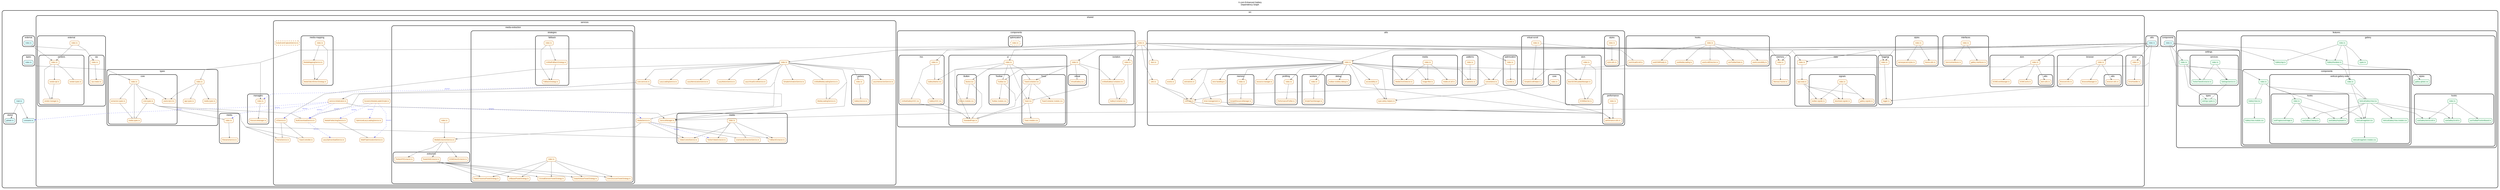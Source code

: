 strict digraph "dependency-cruiser output"{
    rankdir="TB" splines="polyline" overlap="false" nodesep="0.6" ranksep="1.2" fontname="Arial" fontsize="12" style="rounded,bold,filled" fillcolor="#ffffff" compound="true" concentrate="true" newrank="true" bgcolor="white" label="X.com Enhanced Gallery\nDependency Graph\n\n" labelloc="t" labeljust="c"
    node [shape="box" style="rounded,filled" height="0.2" color="#333333" fillcolor="#FAFAFA" fontcolor="#333333" fontname="Arial" fontsize="10" penwidth="1" margin="0.1"]
    edge [arrowhead="normal" arrowsize="0.8" penwidth="1" color="#666666" fontname="Arial" fontsize="8" fontcolor="#333333"]

    subgraph "cluster_src" {label="src" subgraph "cluster_src/components" {label="components" "src/components/index.ts" [label=<index.ts> tooltip="index.ts" URL="src/components/index.ts" fillcolor="#ddfeff"] } }
    "src/components/index.ts" -> "src/features/gallery/components/index.ts" [arrowhead="inv"]
    "src/components/index.ts" -> "src/features/gallery/GalleryApp.ts" [arrowhead="inv"]
    "src/components/index.ts" -> "src/features/gallery/GalleryRenderer.ts" [arrowhead="inv"]
    "src/components/index.ts" -> "src/features/settings/index.ts" [arrowhead="inv"]
    "src/components/index.ts" -> "src/shared/components/index.ts" [arrowhead="inv"]
    subgraph "cluster_src" {label="src" "src/constants.ts" [label=<constants.ts> tooltip="constants.ts" URL="src/constants.ts" fillcolor="#ddfeff"] }
    subgraph "cluster_src" {label="src" subgraph "cluster_src/external" {label="external" "src/external/index.ts" [label=<index.ts> tooltip="index.ts" URL="src/external/index.ts" fillcolor="#ddfeff"] } }
    "src/external/index.ts" -> "src/shared/external/vendors/index.ts" [arrowhead="inv"]
    "src/external/index.ts" -> "src/shared/external/zip/index.ts" [arrowhead="inv"]
    subgraph "cluster_src" {label="src" subgraph "cluster_src/features" {label="features" subgraph "cluster_src/features/gallery" {label="gallery" "src/features/gallery/GalleryApp.ts" [label=<GalleryApp.ts> tooltip="GalleryApp.ts" URL="src/features/gallery/GalleryApp.ts" fillcolor="#F0FDF4" color="#15803D" fontcolor="#15803D"] } } }
    subgraph "cluster_src" {label="src" subgraph "cluster_src/features" {label="features" subgraph "cluster_src/features/gallery" {label="gallery" "src/features/gallery/GalleryRenderer.ts" [label=<GalleryRenderer.ts> tooltip="GalleryRenderer.ts" URL="src/features/gallery/GalleryRenderer.ts" fillcolor="#F0FDF4" color="#15803D" fontcolor="#15803D"] } } }
    "src/features/gallery/GalleryRenderer.ts" -> "src/features/gallery/components/vertical-gallery-view/index.ts"
    "src/features/gallery/GalleryRenderer.ts" -> "src/features/gallery/styles/gallery-global.css"
    subgraph "cluster_src" {label="src" subgraph "cluster_src/features" {label="features" subgraph "cluster_src/features/gallery" {label="gallery" subgraph "cluster_src/features/gallery/components" {label="components" "src/features/gallery/components/GalleryView.module.css" [label=<GalleryView.module.css> tooltip="GalleryView.module.css" URL="src/features/gallery/components/GalleryView.module.css" fillcolor="#F0FDF4" color="#15803D" fontcolor="#15803D"] } } } }
    subgraph "cluster_src" {label="src" subgraph "cluster_src/features" {label="features" subgraph "cluster_src/features/gallery" {label="gallery" subgraph "cluster_src/features/gallery/components" {label="components" "src/features/gallery/components/GalleryView.tsx" [label=<GalleryView.tsx> tooltip="GalleryView.tsx" URL="src/features/gallery/components/GalleryView.tsx" fillcolor="#F0FDF4" color="#15803D" fontcolor="#15803D"] } } } }
    "src/features/gallery/components/GalleryView.tsx" -> "src/features/gallery/components/GalleryView.module.css"
    subgraph "cluster_src" {label="src" subgraph "cluster_src/features" {label="features" subgraph "cluster_src/features/gallery" {label="gallery" subgraph "cluster_src/features/gallery/components" {label="components" "src/features/gallery/components/index.ts" [label=<index.ts> tooltip="index.ts" URL="src/features/gallery/components/index.ts" fillcolor="#F0FDF4" color="#15803D" fontcolor="#15803D"] } } } }
    "src/features/gallery/components/index.ts" -> "src/features/gallery/components/GalleryView.tsx" [arrowhead="inv"]
    "src/features/gallery/components/index.ts" -> "src/features/gallery/components/GalleryView.tsx" [arrowhead="onormal" penwidth="1.0"]
    "src/features/gallery/components/index.ts" -> "src/features/gallery/components/vertical-gallery-view/hooks/index.ts" [arrowhead="inv"]
    "src/features/gallery/components/index.ts" -> "src/features/gallery/components/vertical-gallery-view/VerticalGalleryView.tsx" [arrowhead="inv"]
    "src/features/gallery/components/index.ts" -> "src/features/gallery/components/vertical-gallery-view/VerticalGalleryView.tsx" [arrowhead="onormal" penwidth="1.0"]
    "src/features/gallery/components/index.ts" -> "src/features/gallery/components/vertical-gallery-view/VerticalImageItem.tsx" [arrowhead="inv"]
    subgraph "cluster_src" {label="src" subgraph "cluster_src/features" {label="features" subgraph "cluster_src/features/gallery" {label="gallery" subgraph "cluster_src/features/gallery/components" {label="components" subgraph "cluster_src/features/gallery/components/vertical-gallery-view" {label="vertical-gallery-view" "src/features/gallery/components/vertical-gallery-view/VerticalGalleryView.module.css" [label=<VerticalGalleryView.module.css> tooltip="VerticalGalleryView.module.css" URL="src/features/gallery/components/vertical-gallery-view/VerticalGalleryView.module.css" fillcolor="#F0FDF4" color="#15803D" fontcolor="#15803D"] } } } } }
    subgraph "cluster_src" {label="src" subgraph "cluster_src/features" {label="features" subgraph "cluster_src/features/gallery" {label="gallery" subgraph "cluster_src/features/gallery/components" {label="components" subgraph "cluster_src/features/gallery/components/vertical-gallery-view" {label="vertical-gallery-view" "src/features/gallery/components/vertical-gallery-view/VerticalGalleryView.tsx" [label=<VerticalGalleryView.tsx> tooltip="VerticalGalleryView.tsx" URL="src/features/gallery/components/vertical-gallery-view/VerticalGalleryView.tsx" fillcolor="#F0FDF4" color="#15803D" fontcolor="#15803D"] } } } } }
    "src/features/gallery/components/vertical-gallery-view/VerticalGalleryView.tsx" -> "src/features/gallery/hooks/useGalleryItemScroll.ts"
    "src/features/gallery/components/vertical-gallery-view/VerticalGalleryView.tsx" -> "src/features/gallery/hooks/useGalleryScroll.ts"
    "src/features/gallery/components/vertical-gallery-view/VerticalGalleryView.tsx" -> "src/features/gallery/components/vertical-gallery-view/hooks/useGalleryCleanup.ts"
    "src/features/gallery/components/vertical-gallery-view/VerticalGalleryView.tsx" -> "src/features/gallery/components/vertical-gallery-view/hooks/useGalleryKeyboard.ts"
    "src/features/gallery/components/vertical-gallery-view/VerticalGalleryView.tsx" -> "src/features/gallery/components/vertical-gallery-view/VerticalGalleryView.module.css"
    "src/features/gallery/components/vertical-gallery-view/VerticalGalleryView.tsx" -> "src/features/gallery/components/vertical-gallery-view/VerticalImageItem.tsx"
    subgraph "cluster_src" {label="src" subgraph "cluster_src/features" {label="features" subgraph "cluster_src/features/gallery" {label="gallery" subgraph "cluster_src/features/gallery/components" {label="components" subgraph "cluster_src/features/gallery/components/vertical-gallery-view" {label="vertical-gallery-view" "src/features/gallery/components/vertical-gallery-view/VerticalImageItem.module.css" [label=<VerticalImageItem.module.css> tooltip="VerticalImageItem.module.css" URL="src/features/gallery/components/vertical-gallery-view/VerticalImageItem.module.css" fillcolor="#F0FDF4" color="#15803D" fontcolor="#15803D"] } } } } }
    subgraph "cluster_src" {label="src" subgraph "cluster_src/features" {label="features" subgraph "cluster_src/features/gallery" {label="gallery" subgraph "cluster_src/features/gallery/components" {label="components" subgraph "cluster_src/features/gallery/components/vertical-gallery-view" {label="vertical-gallery-view" "src/features/gallery/components/vertical-gallery-view/VerticalImageItem.tsx" [label=<VerticalImageItem.tsx> tooltip="VerticalImageItem.tsx" URL="src/features/gallery/components/vertical-gallery-view/VerticalImageItem.tsx" fillcolor="#F0FDF4" color="#15803D" fontcolor="#15803D"] } } } } }
    "src/features/gallery/components/vertical-gallery-view/VerticalImageItem.tsx" -> "src/features/gallery/components/vertical-gallery-view/VerticalImageItem.module.css"
    subgraph "cluster_src" {label="src" subgraph "cluster_src/features" {label="features" subgraph "cluster_src/features/gallery" {label="gallery" subgraph "cluster_src/features/gallery/components" {label="components" subgraph "cluster_src/features/gallery/components/vertical-gallery-view" {label="vertical-gallery-view" subgraph "cluster_src/features/gallery/components/vertical-gallery-view/hooks" {label="hooks" "src/features/gallery/components/vertical-gallery-view/hooks/index.ts" [label=<index.ts> tooltip="index.ts" URL="src/features/gallery/components/vertical-gallery-view/hooks/index.ts" fillcolor="#F0FDF4" color="#15803D" fontcolor="#15803D"] } } } } } }
    "src/features/gallery/components/vertical-gallery-view/hooks/index.ts" -> "src/features/gallery/components/vertical-gallery-view/hooks/useGalleryCleanup.ts" [arrowhead="inv"]
    "src/features/gallery/components/vertical-gallery-view/hooks/index.ts" -> "src/features/gallery/components/vertical-gallery-view/hooks/useGalleryKeyboard.ts" [arrowhead="inv"]
    "src/features/gallery/components/vertical-gallery-view/hooks/index.ts" -> "src/features/gallery/components/vertical-gallery-view/hooks/useProgressiveImage.ts" [arrowhead="inv"]
    subgraph "cluster_src" {label="src" subgraph "cluster_src/features" {label="features" subgraph "cluster_src/features/gallery" {label="gallery" subgraph "cluster_src/features/gallery/components" {label="components" subgraph "cluster_src/features/gallery/components/vertical-gallery-view" {label="vertical-gallery-view" subgraph "cluster_src/features/gallery/components/vertical-gallery-view/hooks" {label="hooks" "src/features/gallery/components/vertical-gallery-view/hooks/useGalleryCleanup.ts" [label=<useGalleryCleanup.ts> tooltip="useGalleryCleanup.ts" URL="src/features/gallery/components/vertical-gallery-view/hooks/useGalleryCleanup.ts" fillcolor="#F0FDF4" color="#15803D" fontcolor="#15803D"] } } } } } }
    subgraph "cluster_src" {label="src" subgraph "cluster_src/features" {label="features" subgraph "cluster_src/features/gallery" {label="gallery" subgraph "cluster_src/features/gallery/components" {label="components" subgraph "cluster_src/features/gallery/components/vertical-gallery-view" {label="vertical-gallery-view" subgraph "cluster_src/features/gallery/components/vertical-gallery-view/hooks" {label="hooks" "src/features/gallery/components/vertical-gallery-view/hooks/useGalleryKeyboard.ts" [label=<useGalleryKeyboard.ts> tooltip="useGalleryKeyboard.ts" URL="src/features/gallery/components/vertical-gallery-view/hooks/useGalleryKeyboard.ts" fillcolor="#F0FDF4" color="#15803D" fontcolor="#15803D"] } } } } } }
    subgraph "cluster_src" {label="src" subgraph "cluster_src/features" {label="features" subgraph "cluster_src/features/gallery" {label="gallery" subgraph "cluster_src/features/gallery/components" {label="components" subgraph "cluster_src/features/gallery/components/vertical-gallery-view" {label="vertical-gallery-view" subgraph "cluster_src/features/gallery/components/vertical-gallery-view/hooks" {label="hooks" "src/features/gallery/components/vertical-gallery-view/hooks/useProgressiveImage.ts" [label=<useProgressiveImage.ts> tooltip="useProgressiveImage.ts" URL="src/features/gallery/components/vertical-gallery-view/hooks/useProgressiveImage.ts" fillcolor="#F0FDF4" color="#15803D" fontcolor="#15803D"] } } } } } }
    subgraph "cluster_src" {label="src" subgraph "cluster_src/features" {label="features" subgraph "cluster_src/features/gallery" {label="gallery" subgraph "cluster_src/features/gallery/components" {label="components" subgraph "cluster_src/features/gallery/components/vertical-gallery-view" {label="vertical-gallery-view" "src/features/gallery/components/vertical-gallery-view/index.ts" [label=<index.ts> tooltip="index.ts" URL="src/features/gallery/components/vertical-gallery-view/index.ts" fillcolor="#F0FDF4" color="#15803D" fontcolor="#15803D"] } } } } }
    "src/features/gallery/components/vertical-gallery-view/index.ts" -> "src/features/gallery/components/vertical-gallery-view/VerticalGalleryView.tsx" [arrowhead="inv"]
    "src/features/gallery/components/vertical-gallery-view/index.ts" -> "src/features/gallery/components/vertical-gallery-view/VerticalGalleryView.tsx" [arrowhead="onormal" penwidth="1.0"]
    "src/features/gallery/components/vertical-gallery-view/index.ts" -> "src/features/gallery/components/vertical-gallery-view/VerticalImageItem.tsx" [arrowhead="inv"]
    subgraph "cluster_src" {label="src" subgraph "cluster_src/features" {label="features" subgraph "cluster_src/features/gallery" {label="gallery" subgraph "cluster_src/features/gallery/hooks" {label="hooks" "src/features/gallery/hooks/index.ts" [label=<index.ts> tooltip="index.ts" URL="src/features/gallery/hooks/index.ts" fillcolor="#F0FDF4" color="#15803D" fontcolor="#15803D"] } } } }
    "src/features/gallery/hooks/index.ts" -> "src/features/gallery/hooks/useGalleryItemScroll.ts" [arrowhead="inv"]
    "src/features/gallery/hooks/index.ts" -> "src/features/gallery/hooks/useGalleryScroll.ts" [arrowhead="inv"]
    "src/features/gallery/hooks/index.ts" -> "src/features/gallery/hooks/useToolbarPositionBased.ts" [arrowhead="inv"]
    subgraph "cluster_src" {label="src" subgraph "cluster_src/features" {label="features" subgraph "cluster_src/features/gallery" {label="gallery" subgraph "cluster_src/features/gallery/hooks" {label="hooks" "src/features/gallery/hooks/useGalleryItemScroll.ts" [label=<useGalleryItemScroll.ts> tooltip="useGalleryItemScroll.ts" URL="src/features/gallery/hooks/useGalleryItemScroll.ts" fillcolor="#F0FDF4" color="#15803D" fontcolor="#15803D"] } } } }
    subgraph "cluster_src" {label="src" subgraph "cluster_src/features" {label="features" subgraph "cluster_src/features/gallery" {label="gallery" subgraph "cluster_src/features/gallery/hooks" {label="hooks" "src/features/gallery/hooks/useGalleryScroll.ts" [label=<useGalleryScroll.ts> tooltip="useGalleryScroll.ts" URL="src/features/gallery/hooks/useGalleryScroll.ts" fillcolor="#F0FDF4" color="#15803D" fontcolor="#15803D"] } } } }
    subgraph "cluster_src" {label="src" subgraph "cluster_src/features" {label="features" subgraph "cluster_src/features/gallery" {label="gallery" subgraph "cluster_src/features/gallery/hooks" {label="hooks" "src/features/gallery/hooks/useToolbarPositionBased.ts" [label=<useToolbarPositionBased.ts> tooltip="useToolbarPositionBased.ts" URL="src/features/gallery/hooks/useToolbarPositionBased.ts" fillcolor="#F0FDF4" color="#15803D" fontcolor="#15803D"] } } } }
    subgraph "cluster_src" {label="src" subgraph "cluster_src/features" {label="features" subgraph "cluster_src/features/gallery" {label="gallery" "src/features/gallery/index.ts" [label=<index.ts> tooltip="index.ts" URL="src/features/gallery/index.ts" fillcolor="#F0FDF4" color="#15803D" fontcolor="#15803D"] } } }
    "src/features/gallery/index.ts" -> "src/features/gallery/components/vertical-gallery-view/index.ts" [arrowhead="inv"]
    "src/features/gallery/index.ts" -> "src/features/gallery/GalleryApp.ts" [arrowhead="inv"]
    "src/features/gallery/index.ts" -> "src/features/gallery/GalleryApp.ts" [arrowhead="onormal" penwidth="1.0"]
    "src/features/gallery/index.ts" -> "src/features/gallery/GalleryRenderer.ts" [arrowhead="inv"]
    "src/features/gallery/index.ts" -> "src/features/gallery/types.ts" [arrowhead="inv"]
    subgraph "cluster_src" {label="src" subgraph "cluster_src/features" {label="features" subgraph "cluster_src/features/gallery" {label="gallery" subgraph "cluster_src/features/gallery/styles" {label="styles" "src/features/gallery/styles/gallery-global.css" [label=<gallery-global.css> tooltip="gallery-global.css" URL="src/features/gallery/styles/gallery-global.css" fillcolor="#F0FDF4" color="#15803D" fontcolor="#15803D"] } } } }
    subgraph "cluster_src" {label="src" subgraph "cluster_src/features" {label="features" subgraph "cluster_src/features/gallery" {label="gallery" "src/features/gallery/types.ts" [label=<types.ts> tooltip="types.ts" URL="src/features/gallery/types.ts" fillcolor="#F0FDF4" color="#15803D" fontcolor="#15803D"] } } }
    subgraph "cluster_src" {label="src" subgraph "cluster_src/features" {label="features" subgraph "cluster_src/features/settings" {label="settings" "src/features/settings/index.ts" [label=<index.ts> tooltip="index.ts" URL="src/features/settings/index.ts" fillcolor="#F0FDF4" color="#15803D" fontcolor="#15803D"] } } }
    "src/features/settings/index.ts" -> "src/features/settings/services/SettingsService.ts" [arrowhead="inv"]
    "src/features/settings/index.ts" -> "src/features/settings/services/TwitterTokenExtractor.ts" [arrowhead="inv"]
    "src/features/settings/index.ts" -> "src/features/settings/types/settings.types.ts" [arrowhead="inv"]
    subgraph "cluster_src" {label="src" subgraph "cluster_src/features" {label="features" subgraph "cluster_src/features/settings" {label="settings" subgraph "cluster_src/features/settings/services" {label="services" "src/features/settings/services/SettingsService.ts" [label=<SettingsService.ts> tooltip="SettingsService.ts" URL="src/features/settings/services/SettingsService.ts" fillcolor="#F0FDF4" color="#15803D" fontcolor="#15803D"] } } } }
    "src/features/settings/services/SettingsService.ts" -> "src/features/settings/types/settings.types.ts"
    "src/features/settings/services/SettingsService.ts" -> "src/features/settings/types/settings.types.ts" [arrowhead="onormal" penwidth="1.0"]
    subgraph "cluster_src" {label="src" subgraph "cluster_src/features" {label="features" subgraph "cluster_src/features/settings" {label="settings" subgraph "cluster_src/features/settings/services" {label="services" "src/features/settings/services/TwitterTokenExtractor.ts" [label=<TwitterTokenExtractor.ts> tooltip="TwitterTokenExtractor.ts" URL="src/features/settings/services/TwitterTokenExtractor.ts" fillcolor="#F0FDF4" color="#15803D" fontcolor="#15803D"] } } } }
    subgraph "cluster_src" {label="src" subgraph "cluster_src/features" {label="features" subgraph "cluster_src/features/settings" {label="settings" subgraph "cluster_src/features/settings/services" {label="services" "src/features/settings/services/index.ts" [label=<index.ts> tooltip="index.ts" URL="src/features/settings/services/index.ts" fillcolor="#F0FDF4" color="#15803D" fontcolor="#15803D"] } } } }
    "src/features/settings/services/index.ts" -> "src/features/settings/services/SettingsService.ts" [arrowhead="inv"]
    "src/features/settings/services/index.ts" -> "src/features/settings/services/TwitterTokenExtractor.ts" [arrowhead="inv"]
    "src/features/settings/services/index.ts" -> "src/features/settings/services/TwitterTokenExtractor.ts" [arrowhead="onormal" penwidth="1.0"]
    subgraph "cluster_src" {label="src" subgraph "cluster_src/features" {label="features" subgraph "cluster_src/features/settings" {label="settings" subgraph "cluster_src/features/settings/types" {label="types" "src/features/settings/types/settings.types.ts" [label=<settings.types.ts> tooltip="settings.types.ts" URL="src/features/settings/types/settings.types.ts" fillcolor="#F0FDF4" color="#15803D" fontcolor="#15803D"] } } } }
    subgraph "cluster_src" {label="src" "src/main.ts" [label=<main.ts> tooltip="main.ts" URL="src/main.ts" fillcolor="#ddfeff"] }
    "src/main.ts" -> "src/constants.ts"
    "src/main.ts" -> "src/styles/globals.ts"
    subgraph "cluster_src" {label="src" subgraph "cluster_src/shared" {label="shared" subgraph "cluster_src/shared/browser" {label="browser" "src/shared/browser/BrowserManager.ts" [label=<BrowserManager.ts> tooltip="BrowserManager.ts" URL="src/shared/browser/BrowserManager.ts" fillcolor="#FFFBEB" color="#B45309" fontcolor="#B45309"] } } }
    subgraph "cluster_src" {label="src" subgraph "cluster_src/shared" {label="shared" subgraph "cluster_src/shared/browser" {label="browser" "src/shared/browser/BrowserUtils.ts" [label=<BrowserUtils.ts> tooltip="BrowserUtils.ts" URL="src/shared/browser/BrowserUtils.ts" fillcolor="#FFFBEB" color="#B45309" fontcolor="#B45309"] } } }
    "src/shared/browser/BrowserUtils.ts" -> "src/shared/logging/logger.ts"
    subgraph "cluster_src" {label="src" subgraph "cluster_src/shared" {label="shared" subgraph "cluster_src/shared/browser" {label="browser" "src/shared/browser/index.ts" [label=<index.ts> tooltip="index.ts" URL="src/shared/browser/index.ts" fillcolor="#FFFBEB" color="#B45309" fontcolor="#B45309"] } } }
    "src/shared/browser/index.ts" -> "src/shared/browser/BrowserManager.ts" [arrowhead="inv"]
    "src/shared/browser/index.ts" -> "src/shared/browser/BrowserUtils.ts" [arrowhead="inv"]
    "src/shared/browser/index.ts" -> "src/shared/browser/utils/browser-utils.ts" [arrowhead="inv"]
    subgraph "cluster_src" {label="src" subgraph "cluster_src/shared" {label="shared" subgraph "cluster_src/shared/browser" {label="browser" subgraph "cluster_src/shared/browser/utils" {label="utils" "src/shared/browser/utils/browser-utils.ts" [label=<browser-utils.ts> tooltip="browser-utils.ts" URL="src/shared/browser/utils/browser-utils.ts" fillcolor="#FFFBEB" color="#B45309" fontcolor="#B45309"] } } } }
    subgraph "cluster_src" {label="src" subgraph "cluster_src/shared" {label="shared" subgraph "cluster_src/shared/components" {label="components" subgraph "cluster_src/shared/components/hoc" {label="hoc" "src/shared/components/hoc/GalleryHOC.tsx" [label=<GalleryHOC.tsx> tooltip="GalleryHOC.tsx" URL="src/shared/components/hoc/GalleryHOC.tsx" fillcolor="#FFFBEB" color="#B45309" fontcolor="#B45309"] } } } }
    "src/shared/components/hoc/GalleryHOC.tsx" -> "src/shared/components/ui/StandardProps.ts"
    subgraph "cluster_src" {label="src" subgraph "cluster_src/shared" {label="shared" subgraph "cluster_src/shared/components" {label="components" subgraph "cluster_src/shared/components/hoc" {label="hoc" "src/shared/components/hoc/GalleryMarker.tsx" [label=<GalleryMarker.tsx> tooltip="GalleryMarker.tsx" URL="src/shared/components/hoc/GalleryMarker.tsx" fillcolor="#FFFBEB" color="#B45309" fontcolor="#B45309"] } } } }
    subgraph "cluster_src" {label="src" subgraph "cluster_src/shared" {label="shared" subgraph "cluster_src/shared/components" {label="components" subgraph "cluster_src/shared/components/hoc" {label="hoc" "src/shared/components/hoc/UnifiedGalleryHOC.tsx" [label=<UnifiedGalleryHOC.tsx> tooltip="UnifiedGalleryHOC.tsx" URL="src/shared/components/hoc/UnifiedGalleryHOC.tsx" fillcolor="#FFFBEB" color="#B45309" fontcolor="#B45309"] } } } }
    "src/shared/components/hoc/UnifiedGalleryHOC.tsx" -> "src/shared/components/ui/StandardProps.ts"
    subgraph "cluster_src" {label="src" subgraph "cluster_src/shared" {label="shared" subgraph "cluster_src/shared/components" {label="components" subgraph "cluster_src/shared/components/hoc" {label="hoc" "src/shared/components/hoc/index.ts" [label=<index.ts> tooltip="index.ts" URL="src/shared/components/hoc/index.ts" fillcolor="#FFFBEB" color="#B45309" fontcolor="#B45309"] } } } }
    "src/shared/components/hoc/index.ts" -> "src/shared/components/hoc/GalleryHOC.tsx" [arrowhead="inv"]
    "src/shared/components/hoc/index.ts" -> "src/shared/components/hoc/GalleryMarker.tsx" [arrowhead="onormal" penwidth="1.0"]
    "src/shared/components/hoc/index.ts" -> "src/shared/components/hoc/UnifiedGalleryHOC.tsx" [arrowhead="inv"]
    "src/shared/components/hoc/index.ts" -> "src/shared/components/hoc/UnifiedGalleryHOC.tsx" [arrowhead="onormal" penwidth="1.0"]
    subgraph "cluster_src" {label="src" subgraph "cluster_src/shared" {label="shared" subgraph "cluster_src/shared/components" {label="components" "src/shared/components/index.ts" [label=<index.ts> tooltip="index.ts" URL="src/shared/components/index.ts" fillcolor="#FFFBEB" color="#B45309" fontcolor="#B45309"] } } }
    "src/shared/components/index.ts" -> "src/shared/components/hoc/GalleryMarker.tsx" [arrowhead="inv"]
    "src/shared/components/index.ts" -> "src/shared/components/isolation/UnifiedGalleryContainer.tsx" [arrowhead="inv"]
    "src/shared/components/index.ts" -> "src/shared/components/isolation/UnifiedGalleryContainer.tsx" [arrowhead="onormal" penwidth="1.0"]
    "src/shared/components/index.ts" -> "src/shared/components/ui/Button/Button.tsx" [arrowhead="inv"]
    "src/shared/components/index.ts" -> "src/shared/components/ui/Button/Button.tsx" [arrowhead="onormal" penwidth="1.0"]
    "src/shared/components/index.ts" -> "src/shared/components/ui/Toast/Toast.tsx" [arrowhead="inv"]
    "src/shared/components/index.ts" -> "src/shared/components/ui/Toast/Toast.tsx" [arrowhead="onormal" penwidth="1.0"]
    "src/shared/components/index.ts" -> "src/shared/components/ui/Toast/ToastContainer.tsx" [arrowhead="inv"]
    "src/shared/components/index.ts" -> "src/shared/components/ui/Toolbar/Toolbar.tsx" [arrowhead="inv"]
    "src/shared/components/index.ts" -> "src/shared/components/ui/Toolbar/Toolbar.tsx" [arrowhead="onormal" penwidth="1.0"]
    "src/shared/components/index.ts" -> "src/shared/components/virtual/VirtualGallery.tsx" [arrowhead="inv"]
    "src/shared/components/index.ts" -> "src/shared/components/virtual/VirtualGallery.tsx" [arrowhead="onormal" penwidth="1.0"]
    subgraph "cluster_src" {label="src" subgraph "cluster_src/shared" {label="shared" subgraph "cluster_src/shared/components" {label="components" subgraph "cluster_src/shared/components/isolation" {label="isolation" "src/shared/components/isolation/GalleryContainer.tsx" [label=<GalleryContainer.tsx> tooltip="GalleryContainer.tsx" URL="src/shared/components/isolation/GalleryContainer.tsx" fillcolor="#FFFBEB" color="#B45309" fontcolor="#B45309"] } } } }
    subgraph "cluster_src" {label="src" subgraph "cluster_src/shared" {label="shared" subgraph "cluster_src/shared/components" {label="components" subgraph "cluster_src/shared/components/isolation" {label="isolation" "src/shared/components/isolation/UnifiedGalleryContainer.tsx" [label=<UnifiedGalleryContainer.tsx> tooltip="UnifiedGalleryContainer.tsx" URL="src/shared/components/isolation/UnifiedGalleryContainer.tsx" fillcolor="#FFFBEB" color="#B45309" fontcolor="#B45309"] } } } }
    "src/shared/components/isolation/UnifiedGalleryContainer.tsx" -> "src/shared/components/isolation/GalleryContainer.tsx"
    "src/shared/components/isolation/UnifiedGalleryContainer.tsx" -> "src/shared/components/isolation/GalleryContainer.tsx" [arrowhead="onormal" penwidth="1.0"]
    subgraph "cluster_src" {label="src" subgraph "cluster_src/shared" {label="shared" subgraph "cluster_src/shared/components" {label="components" subgraph "cluster_src/shared/components/isolation" {label="isolation" "src/shared/components/isolation/index.ts" [label=<index.ts> tooltip="index.ts" URL="src/shared/components/isolation/index.ts" fillcolor="#FFFBEB" color="#B45309" fontcolor="#B45309"] } } } }
    "src/shared/components/isolation/index.ts" -> "src/shared/components/isolation/GalleryContainer.tsx" [arrowhead="inv"]
    "src/shared/components/isolation/index.ts" -> "src/shared/components/isolation/UnifiedGalleryContainer.tsx" [arrowhead="inv"]
    subgraph "cluster_src" {label="src" subgraph "cluster_src/shared" {label="shared" subgraph "cluster_src/shared/components" {label="components" subgraph "cluster_src/shared/components/optimization" {label="optimization" "src/shared/components/optimization/index.ts" [label=<index.ts> tooltip="index.ts" URL="src/shared/components/optimization/index.ts" fillcolor="#FFFBEB" color="#B45309" fontcolor="#B45309" style="rounded,filled,dashed" penwidth="1.5"] } } } }
    subgraph "cluster_src" {label="src" subgraph "cluster_src/shared" {label="shared" subgraph "cluster_src/shared/components" {label="components" subgraph "cluster_src/shared/components/ui" {label="ui" subgraph "cluster_src/shared/components/ui/Button" {label="Button" "src/shared/components/ui/Button/Button.module.css" [label=<Button.module.css> tooltip="Button.module.css" URL="src/shared/components/ui/Button/Button.module.css" fillcolor="#FFFBEB" color="#B45309" fontcolor="#B45309"] } } } } }
    subgraph "cluster_src" {label="src" subgraph "cluster_src/shared" {label="shared" subgraph "cluster_src/shared/components" {label="components" subgraph "cluster_src/shared/components/ui" {label="ui" subgraph "cluster_src/shared/components/ui/Button" {label="Button" "src/shared/components/ui/Button/Button.tsx" [label=<Button.tsx> tooltip="Button.tsx" URL="src/shared/components/ui/Button/Button.tsx" fillcolor="#FFFBEB" color="#B45309" fontcolor="#B45309"] } } } } }
    "src/shared/components/ui/Button/Button.tsx" -> "src/shared/components/ui/StandardProps.ts"
    "src/shared/components/ui/Button/Button.tsx" -> "src/shared/components/ui/StandardProps.ts" [arrowhead="onormal" penwidth="1.0"]
    "src/shared/components/ui/Button/Button.tsx" -> "src/shared/components/ui/Button/Button.module.css"
    subgraph "cluster_src" {label="src" subgraph "cluster_src/shared" {label="shared" subgraph "cluster_src/shared/components" {label="components" subgraph "cluster_src/shared/components/ui" {label="ui" "src/shared/components/ui/StandardProps.ts" [label=<StandardProps.ts> tooltip="StandardProps.ts" URL="src/shared/components/ui/StandardProps.ts" fillcolor="#FFFBEB" color="#B45309" fontcolor="#B45309"] } } } }
    subgraph "cluster_src" {label="src" subgraph "cluster_src/shared" {label="shared" subgraph "cluster_src/shared/components" {label="components" subgraph "cluster_src/shared/components/ui" {label="ui" subgraph "cluster_src/shared/components/ui/Toast" {label="Toast" "src/shared/components/ui/Toast/Toast.module.css" [label=<Toast.module.css> tooltip="Toast.module.css" URL="src/shared/components/ui/Toast/Toast.module.css" fillcolor="#FFFBEB" color="#B45309" fontcolor="#B45309"] } } } } }
    subgraph "cluster_src" {label="src" subgraph "cluster_src/shared" {label="shared" subgraph "cluster_src/shared/components" {label="components" subgraph "cluster_src/shared/components/ui" {label="ui" subgraph "cluster_src/shared/components/ui/Toast" {label="Toast" "src/shared/components/ui/Toast/Toast.tsx" [label=<Toast.tsx> tooltip="Toast.tsx" URL="src/shared/components/ui/Toast/Toast.tsx" fillcolor="#FFFBEB" color="#B45309" fontcolor="#B45309"] } } } } }
    "src/shared/components/ui/Toast/Toast.tsx" -> "src/shared/components/ui/StandardProps.ts"
    "src/shared/components/ui/Toast/Toast.tsx" -> "src/shared/components/ui/StandardProps.ts" [arrowhead="onormal" penwidth="1.0"]
    "src/shared/components/ui/Toast/Toast.tsx" -> "src/shared/components/ui/Toast/Toast.module.css"
    subgraph "cluster_src" {label="src" subgraph "cluster_src/shared" {label="shared" subgraph "cluster_src/shared/components" {label="components" subgraph "cluster_src/shared/components/ui" {label="ui" subgraph "cluster_src/shared/components/ui/Toast" {label="Toast" "src/shared/components/ui/Toast/ToastContainer.module.css" [label=<ToastContainer.module.css> tooltip="ToastContainer.module.css" URL="src/shared/components/ui/Toast/ToastContainer.module.css" fillcolor="#FFFBEB" color="#B45309" fontcolor="#B45309"] } } } } }
    subgraph "cluster_src" {label="src" subgraph "cluster_src/shared" {label="shared" subgraph "cluster_src/shared/components" {label="components" subgraph "cluster_src/shared/components/ui" {label="ui" subgraph "cluster_src/shared/components/ui/Toast" {label="Toast" "src/shared/components/ui/Toast/ToastContainer.tsx" [label=<ToastContainer.tsx> tooltip="ToastContainer.tsx" URL="src/shared/components/ui/Toast/ToastContainer.tsx" fillcolor="#FFFBEB" color="#B45309" fontcolor="#B45309"] } } } } }
    "src/shared/components/ui/Toast/ToastContainer.tsx" -> "src/shared/components/ui/StandardProps.ts"
    "src/shared/components/ui/Toast/ToastContainer.tsx" -> "src/shared/components/ui/StandardProps.ts" [arrowhead="onormal" penwidth="1.0"]
    "src/shared/components/ui/Toast/ToastContainer.tsx" -> "src/shared/components/ui/Toast/Toast.tsx"
    "src/shared/components/ui/Toast/ToastContainer.tsx" -> "src/shared/components/ui/Toast/ToastContainer.module.css"
    subgraph "cluster_src" {label="src" subgraph "cluster_src/shared" {label="shared" subgraph "cluster_src/shared/components" {label="components" subgraph "cluster_src/shared/components/ui" {label="ui" subgraph "cluster_src/shared/components/ui/Toolbar" {label="Toolbar" "src/shared/components/ui/Toolbar/Toolbar.module.css" [label=<Toolbar.module.css> tooltip="Toolbar.module.css" URL="src/shared/components/ui/Toolbar/Toolbar.module.css" fillcolor="#FFFBEB" color="#B45309" fontcolor="#B45309"] } } } } }
    subgraph "cluster_src" {label="src" subgraph "cluster_src/shared" {label="shared" subgraph "cluster_src/shared/components" {label="components" subgraph "cluster_src/shared/components/ui" {label="ui" subgraph "cluster_src/shared/components/ui/Toolbar" {label="Toolbar" "src/shared/components/ui/Toolbar/Toolbar.tsx" [label=<Toolbar.tsx> tooltip="Toolbar.tsx" URL="src/shared/components/ui/Toolbar/Toolbar.tsx" fillcolor="#FFFBEB" color="#B45309" fontcolor="#B45309"] } } } } }
    "src/shared/components/ui/Toolbar/Toolbar.tsx" -> "src/shared/components/ui/StandardProps.ts"
    "src/shared/components/ui/Toolbar/Toolbar.tsx" -> "src/shared/components/ui/StandardProps.ts" [arrowhead="onormal" penwidth="1.0"]
    "src/shared/components/ui/Toolbar/Toolbar.tsx" -> "src/shared/components/ui/Toolbar/Toolbar.module.css"
    subgraph "cluster_src" {label="src" subgraph "cluster_src/shared" {label="shared" subgraph "cluster_src/shared/components" {label="components" subgraph "cluster_src/shared/components/ui" {label="ui" "src/shared/components/ui/index.ts" [label=<index.ts> tooltip="index.ts" URL="src/shared/components/ui/index.ts" fillcolor="#FFFBEB" color="#B45309" fontcolor="#B45309"] } } } }
    "src/shared/components/ui/index.ts" -> "src/shared/components/ui/Button/Button.tsx" [arrowhead="inv"]
    "src/shared/components/ui/index.ts" -> "src/shared/components/ui/Button/Button.tsx" [arrowhead="onormal" penwidth="1.0"]
    "src/shared/components/ui/index.ts" -> "src/shared/components/ui/StandardProps.ts" [arrowhead="inv"]
    "src/shared/components/ui/index.ts" -> "src/shared/components/ui/Toast/Toast.tsx" [arrowhead="inv"]
    "src/shared/components/ui/index.ts" -> "src/shared/components/ui/Toast/Toast.tsx" [arrowhead="onormal" penwidth="1.0"]
    "src/shared/components/ui/index.ts" -> "src/shared/components/ui/Toast/ToastContainer.tsx" [arrowhead="inv"]
    "src/shared/components/ui/index.ts" -> "src/shared/components/ui/Toast/ToastContainer.tsx" [arrowhead="onormal" penwidth="1.0"]
    "src/shared/components/ui/index.ts" -> "src/shared/components/ui/Toolbar/Toolbar.tsx" [arrowhead="inv"]
    "src/shared/components/ui/index.ts" -> "src/shared/components/ui/Toolbar/Toolbar.tsx" [arrowhead="onormal" penwidth="1.0"]
    subgraph "cluster_src" {label="src" subgraph "cluster_src/shared" {label="shared" subgraph "cluster_src/shared/components" {label="components" subgraph "cluster_src/shared/components/virtual" {label="virtual" "src/shared/components/virtual/VirtualGallery.tsx" [label=<VirtualGallery.tsx> tooltip="VirtualGallery.tsx" URL="src/shared/components/virtual/VirtualGallery.tsx" fillcolor="#FFFBEB" color="#B45309" fontcolor="#B45309"] } } } }
    subgraph "cluster_src" {label="src" subgraph "cluster_src/shared" {label="shared" subgraph "cluster_src/shared/dom" {label="dom" "src/shared/dom/DOMCache.ts" [label=<DOMCache.ts> tooltip="DOMCache.ts" URL="src/shared/dom/DOMCache.ts" fillcolor="#FFFBEB" color="#B45309" fontcolor="#B45309"] } } }
    subgraph "cluster_src" {label="src" subgraph "cluster_src/shared" {label="shared" subgraph "cluster_src/shared/dom" {label="dom" "src/shared/dom/DOMEventManager.ts" [label=<DOMEventManager.ts> tooltip="DOMEventManager.ts" URL="src/shared/dom/DOMEventManager.ts" fillcolor="#FFFBEB" color="#B45309" fontcolor="#B45309"] } } }
    subgraph "cluster_src" {label="src" subgraph "cluster_src/shared" {label="shared" subgraph "cluster_src/shared/dom" {label="dom" "src/shared/dom/index.ts" [label=<index.ts> tooltip="index.ts" URL="src/shared/dom/index.ts" fillcolor="#FFFBEB" color="#B45309" fontcolor="#B45309"] } } }
    "src/shared/dom/index.ts" -> "src/shared/dom/DOMCache.ts" [arrowhead="inv"]
    "src/shared/dom/index.ts" -> "src/shared/dom/DOMEventManager.ts" [arrowhead="inv"]
    "src/shared/dom/index.ts" -> "src/shared/dom/utils/dom-utils.ts" [arrowhead="inv"]
    subgraph "cluster_src" {label="src" subgraph "cluster_src/shared" {label="shared" subgraph "cluster_src/shared/dom" {label="dom" subgraph "cluster_src/shared/dom/utils" {label="utils" "src/shared/dom/utils/dom-utils.ts" [label=<dom-utils.ts> tooltip="dom-utils.ts" URL="src/shared/dom/utils/dom-utils.ts" fillcolor="#FFFBEB" color="#B45309" fontcolor="#B45309"] } } } }
    subgraph "cluster_src" {label="src" subgraph "cluster_src/shared" {label="shared" subgraph "cluster_src/shared/error" {label="error" "src/shared/error/ErrorHandler.ts" [label=<ErrorHandler.ts> tooltip="ErrorHandler.ts" URL="src/shared/error/ErrorHandler.ts" fillcolor="#FFFBEB" color="#B45309" fontcolor="#B45309"] } } }
    subgraph "cluster_src" {label="src" subgraph "cluster_src/shared" {label="shared" subgraph "cluster_src/shared/error" {label="error" "src/shared/error/index.ts" [label=<index.ts> tooltip="index.ts" URL="src/shared/error/index.ts" fillcolor="#FFFBEB" color="#B45309" fontcolor="#B45309"] } } }
    "src/shared/error/index.ts" -> "src/shared/error/ErrorHandler.ts" [arrowhead="inv"]
    subgraph "cluster_src" {label="src" subgraph "cluster_src/shared" {label="shared" subgraph "cluster_src/shared/external" {label="external" "src/shared/external/index.ts" [label=<index.ts> tooltip="index.ts" URL="src/shared/external/index.ts" fillcolor="#FFFBEB" color="#B45309" fontcolor="#B45309"] } } }
    "src/shared/external/index.ts" -> "src/shared/external/vendors/index.ts" [arrowhead="inv"]
    "src/shared/external/index.ts" -> "src/shared/external/zip/index.ts" [arrowhead="inv"]
    subgraph "cluster_src" {label="src" subgraph "cluster_src/shared" {label="shared" subgraph "cluster_src/shared/external" {label="external" subgraph "cluster_src/shared/external/vendors" {label="vendors" "src/shared/external/vendors/index.ts" [label=<index.ts> tooltip="index.ts" URL="src/shared/external/vendors/index.ts" fillcolor="#FFFBEB" color="#B45309" fontcolor="#B45309"] } } } }
    "src/shared/external/vendors/index.ts" -> "src/shared/external/vendors/vendor-api.ts" [arrowhead="inv"]
    "src/shared/external/vendors/index.ts" -> "src/shared/external/vendors/vendor-manager.ts" [arrowhead="onormal" penwidth="1.0"]
    "src/shared/external/vendors/index.ts" -> "src/shared/external/vendors/vendor-types.ts" [arrowhead="onormal" penwidth="1.0"]
    subgraph "cluster_src" {label="src" subgraph "cluster_src/shared" {label="shared" subgraph "cluster_src/shared/external" {label="external" subgraph "cluster_src/shared/external/vendors" {label="vendors" "src/shared/external/vendors/vendor-api.ts" [label=<vendor-api.ts> tooltip="vendor-api.ts" URL="src/shared/external/vendors/vendor-api.ts" fillcolor="#FFFBEB" color="#B45309" fontcolor="#B45309"] } } } }
    "src/shared/external/vendors/vendor-api.ts" -> "src/shared/external/vendors/vendor-manager.ts"
    subgraph "cluster_src" {label="src" subgraph "cluster_src/shared" {label="shared" subgraph "cluster_src/shared/external" {label="external" subgraph "cluster_src/shared/external/vendors" {label="vendors" "src/shared/external/vendors/vendor-manager.ts" [label=<vendor-manager.ts> tooltip="vendor-manager.ts" URL="src/shared/external/vendors/vendor-manager.ts" fillcolor="#FFFBEB" color="#B45309" fontcolor="#B45309"] } } } }
    subgraph "cluster_src" {label="src" subgraph "cluster_src/shared" {label="shared" subgraph "cluster_src/shared/external" {label="external" subgraph "cluster_src/shared/external/vendors" {label="vendors" "src/shared/external/vendors/vendor-types.ts" [label=<vendor-types.ts> tooltip="vendor-types.ts" URL="src/shared/external/vendors/vendor-types.ts" fillcolor="#FFFBEB" color="#B45309" fontcolor="#B45309"] } } } }
    subgraph "cluster_src" {label="src" subgraph "cluster_src/shared" {label="shared" subgraph "cluster_src/shared/external" {label="external" subgraph "cluster_src/shared/external/zip" {label="zip" "src/shared/external/zip/index.ts" [label=<index.ts> tooltip="index.ts" URL="src/shared/external/zip/index.ts" fillcolor="#FFFBEB" color="#B45309" fontcolor="#B45309"] } } } }
    "src/shared/external/zip/index.ts" -> "src/shared/external/zip/zip-creator.ts" [arrowhead="inv"]
    subgraph "cluster_src" {label="src" subgraph "cluster_src/shared" {label="shared" subgraph "cluster_src/shared/external" {label="external" subgraph "cluster_src/shared/external/zip" {label="zip" "src/shared/external/zip/zip-creator.ts" [label=<zip-creator.ts> tooltip="zip-creator.ts" URL="src/shared/external/zip/zip-creator.ts" fillcolor="#FFFBEB" color="#B45309" fontcolor="#B45309"] } } } }
    subgraph "cluster_src" {label="src" subgraph "cluster_src/shared" {label="shared" subgraph "cluster_src/shared/hooks" {label="hooks" "src/shared/hooks/index.ts" [label=<index.ts> tooltip="index.ts" URL="src/shared/hooks/index.ts" fillcolor="#FFFBEB" color="#B45309" fontcolor="#B45309"] } } }
    "src/shared/hooks/index.ts" -> "src/shared/hooks/useAccessibility.ts" [arrowhead="inv"]
    "src/shared/hooks/index.ts" -> "src/shared/hooks/useDOMReady.ts" [arrowhead="inv"]
    "src/shared/hooks/index.ts" -> "src/shared/hooks/useMediaLoading.ts" [arrowhead="inv"]
    "src/shared/hooks/index.ts" -> "src/shared/hooks/useScrollDirection.ts" [arrowhead="inv"]
    "src/shared/hooks/index.ts" -> "src/shared/hooks/useScrollDirection.ts" [arrowhead="onormal" penwidth="1.0"]
    "src/shared/hooks/index.ts" -> "src/shared/hooks/useToolbarState.ts" [arrowhead="inv"]
    subgraph "cluster_src" {label="src" subgraph "cluster_src/shared" {label="shared" subgraph "cluster_src/shared/hooks" {label="hooks" "src/shared/hooks/useAccessibility.ts" [label=<useAccessibility.ts> tooltip="useAccessibility.ts" URL="src/shared/hooks/useAccessibility.ts" fillcolor="#FFFBEB" color="#B45309" fontcolor="#B45309"] } } }
    subgraph "cluster_src" {label="src" subgraph "cluster_src/shared" {label="shared" subgraph "cluster_src/shared/hooks" {label="hooks" "src/shared/hooks/useDOMReady.ts" [label=<useDOMReady.ts> tooltip="useDOMReady.ts" URL="src/shared/hooks/useDOMReady.ts" fillcolor="#FFFBEB" color="#B45309" fontcolor="#B45309"] } } }
    subgraph "cluster_src" {label="src" subgraph "cluster_src/shared" {label="shared" subgraph "cluster_src/shared/hooks" {label="hooks" "src/shared/hooks/useMediaLoading.ts" [label=<useMediaLoading.ts> tooltip="useMediaLoading.ts" URL="src/shared/hooks/useMediaLoading.ts" fillcolor="#FFFBEB" color="#B45309" fontcolor="#B45309"] } } }
    subgraph "cluster_src" {label="src" subgraph "cluster_src/shared" {label="shared" subgraph "cluster_src/shared/hooks" {label="hooks" "src/shared/hooks/useScrollDirection.ts" [label=<useScrollDirection.ts> tooltip="useScrollDirection.ts" URL="src/shared/hooks/useScrollDirection.ts" fillcolor="#FFFBEB" color="#B45309" fontcolor="#B45309"] } } }
    subgraph "cluster_src" {label="src" subgraph "cluster_src/shared" {label="shared" subgraph "cluster_src/shared/hooks" {label="hooks" "src/shared/hooks/useToolbarState.ts" [label=<useToolbarState.ts> tooltip="useToolbarState.ts" URL="src/shared/hooks/useToolbarState.ts" fillcolor="#FFFBEB" color="#B45309" fontcolor="#B45309"] } } }
    subgraph "cluster_src" {label="src" subgraph "cluster_src/shared" {label="shared" subgraph "cluster_src/shared/hooks" {label="hooks" "src/shared/hooks/useVirtualScroll.ts" [label=<useVirtualScroll.ts> tooltip="useVirtualScroll.ts" URL="src/shared/hooks/useVirtualScroll.ts" fillcolor="#FFFBEB" color="#B45309" fontcolor="#B45309"] } } }
    "src/shared/hooks/useVirtualScroll.ts" -> "src/shared/utils/virtual-scroll/SimpleScrollHelper.ts"
    subgraph "cluster_src" {label="src" subgraph "cluster_src/shared" {label="shared" "src/shared/index.ts" [label=<index.ts> tooltip="index.ts" URL="src/shared/index.ts" fillcolor="#FFFBEB" color="#B45309" fontcolor="#B45309"] } }
    "src/shared/index.ts" -> "src/shared/components/hoc/index.ts" [arrowhead="inv"]
    "src/shared/index.ts" -> "src/shared/components/isolation/index.ts" [arrowhead="inv"]
    "src/shared/index.ts" -> "src/shared/components/ui/index.ts" [arrowhead="inv"]
    "src/shared/index.ts" -> "src/shared/logging/index.ts" [arrowhead="inv"]
    "src/shared/index.ts" -> "src/shared/managers/index.ts" [arrowhead="inv"]
    "src/shared/index.ts" -> "src/shared/memory/index.ts" [arrowhead="inv"]
    "src/shared/index.ts" -> "src/shared/services/index.ts" [arrowhead="inv"]
    "src/shared/index.ts" -> "src/shared/state/index.ts" [arrowhead="inv"]
    "src/shared/index.ts" -> "src/shared/types/index.ts" [arrowhead="onormal" penwidth="1.0"]
    "src/shared/index.ts" -> "src/shared/utils/index.ts" [arrowhead="inv"]
    "src/shared/index.ts" -> "src/shared/utils/dom.ts" [arrowhead="inv"]
    "src/shared/index.ts" -> "src/shared/utils/optimization/index.ts" [arrowhead="inv"]
    "src/shared/index.ts" -> "src/shared/utils/utils.ts" [arrowhead="inv"]
    subgraph "cluster_src" {label="src" subgraph "cluster_src/shared" {label="shared" subgraph "cluster_src/shared/interfaces" {label="interfaces" "src/shared/interfaces/ServiceInterfaces.ts" [label=<ServiceInterfaces.ts> tooltip="ServiceInterfaces.ts" URL="src/shared/interfaces/ServiceInterfaces.ts" fillcolor="#FFFBEB" color="#B45309" fontcolor="#B45309"] } } }
    subgraph "cluster_src" {label="src" subgraph "cluster_src/shared" {label="shared" subgraph "cluster_src/shared/interfaces" {label="interfaces" "src/shared/interfaces/gallery.interfaces.ts" [label=<gallery.interfaces.ts> tooltip="gallery.interfaces.ts" URL="src/shared/interfaces/gallery.interfaces.ts" fillcolor="#FFFBEB" color="#B45309" fontcolor="#B45309"] } } }
    subgraph "cluster_src" {label="src" subgraph "cluster_src/shared" {label="shared" subgraph "cluster_src/shared/interfaces" {label="interfaces" "src/shared/interfaces/index.ts" [label=<index.ts> tooltip="index.ts" URL="src/shared/interfaces/index.ts" fillcolor="#FFFBEB" color="#B45309" fontcolor="#B45309"] } } }
    "src/shared/interfaces/index.ts" -> "src/shared/interfaces/gallery.interfaces.ts" [arrowhead="inv"]
    "src/shared/interfaces/index.ts" -> "src/shared/interfaces/ServiceInterfaces.ts" [arrowhead="inv"]
    subgraph "cluster_src" {label="src" subgraph "cluster_src/shared" {label="shared" subgraph "cluster_src/shared/logging" {label="logging" "src/shared/logging/index.ts" [label=<index.ts> tooltip="index.ts" URL="src/shared/logging/index.ts" fillcolor="#FFFBEB" color="#B45309" fontcolor="#B45309"] } } }
    "src/shared/logging/index.ts" -> "src/shared/logging/logger.ts" [arrowhead="inv"]
    subgraph "cluster_src" {label="src" subgraph "cluster_src/shared" {label="shared" subgraph "cluster_src/shared/logging" {label="logging" "src/shared/logging/logger.ts" [label=<logger.ts> tooltip="logger.ts" URL="src/shared/logging/logger.ts" fillcolor="#FFFBEB" color="#B45309" fontcolor="#B45309"] } } }
    subgraph "cluster_src" {label="src" subgraph "cluster_src/shared" {label="shared" subgraph "cluster_src/shared/managers" {label="managers" "src/shared/managers/ResourceManager.ts" [label=<ResourceManager.ts> tooltip="ResourceManager.ts" URL="src/shared/managers/ResourceManager.ts" fillcolor="#FFFBEB" color="#B45309" fontcolor="#B45309"] } } }
    subgraph "cluster_src" {label="src" subgraph "cluster_src/shared" {label="shared" subgraph "cluster_src/shared/managers" {label="managers" "src/shared/managers/index.ts" [label=<index.ts> tooltip="index.ts" URL="src/shared/managers/index.ts" fillcolor="#FFFBEB" color="#B45309" fontcolor="#B45309"] } } }
    "src/shared/managers/index.ts" -> "src/shared/managers/ResourceManager.ts" [arrowhead="inv"]
    subgraph "cluster_src" {label="src" subgraph "cluster_src/shared" {label="shared" subgraph "cluster_src/shared/media" {label="media" "src/shared/media/FilenameService.ts" [label=<FilenameService.ts> tooltip="FilenameService.ts" URL="src/shared/media/FilenameService.ts" fillcolor="#FFFBEB" color="#B45309" fontcolor="#B45309"] } } }
    subgraph "cluster_src" {label="src" subgraph "cluster_src/shared" {label="shared" subgraph "cluster_src/shared/media" {label="media" "src/shared/media/index.ts" [label=<index.ts> tooltip="index.ts" URL="src/shared/media/index.ts" fillcolor="#FFFBEB" color="#B45309" fontcolor="#B45309"] } } }
    "src/shared/media/index.ts" -> "src/shared/media/FilenameService.ts" [arrowhead="inv"]
    subgraph "cluster_src" {label="src" subgraph "cluster_src/shared" {label="shared" subgraph "cluster_src/shared/memory" {label="memory" "src/shared/memory/MemoryTracker.ts" [label=<MemoryTracker.ts> tooltip="MemoryTracker.ts" URL="src/shared/memory/MemoryTracker.ts" fillcolor="#FFFBEB" color="#B45309" fontcolor="#B45309"] } } }
    subgraph "cluster_src" {label="src" subgraph "cluster_src/shared" {label="shared" subgraph "cluster_src/shared/memory" {label="memory" "src/shared/memory/index.ts" [label=<index.ts> tooltip="index.ts" URL="src/shared/memory/index.ts" fillcolor="#FFFBEB" color="#B45309" fontcolor="#B45309"] } } }
    "src/shared/memory/index.ts" -> "src/shared/memory/MemoryTracker.ts" [arrowhead="inv"]
    subgraph "cluster_src" {label="src" subgraph "cluster_src/shared" {label="shared" subgraph "cluster_src/shared/services" {label="services" "src/shared/services/BulkDownloadService.ts" [label=<BulkDownloadService.ts> tooltip="BulkDownloadService.ts" URL="src/shared/services/BulkDownloadService.ts" fillcolor="#FFFBEB" color="#B45309" fontcolor="#B45309"] } } }
    "src/shared/services/BulkDownloadService.ts" -> "src/shared/services/LazyZipDownloadService.ts" [style="dashed" color="#6366F1" xlabel="dynamic" fontcolor="#6366F1"]
    subgraph "cluster_src" {label="src" subgraph "cluster_src/shared" {label="shared" subgraph "cluster_src/shared/services" {label="services" "src/shared/services/DynamicModuleLoaderSimple.ts" [label=<DynamicModuleLoaderSimple.ts> tooltip="DynamicModuleLoaderSimple.ts" URL="src/shared/services/DynamicModuleLoaderSimple.ts" fillcolor="#FFFBEB" color="#B45309" fontcolor="#B45309"] } } }
    "src/shared/services/DynamicModuleLoaderSimple.ts" -> "src/shared/services/BulkDownloadService.ts" [style="dashed" color="#6366F1" xlabel="dynamic" fontcolor="#6366F1"]
    "src/shared/services/DynamicModuleLoaderSimple.ts" -> "src/shared/services/MediaPrefetchingService.ts" [style="dashed" color="#6366F1" xlabel="dynamic" fontcolor="#6366F1"]
    "src/shared/services/DynamicModuleLoaderSimple.ts" -> "src/shared/services/OptimizedLazyLoadingService.ts" [style="dashed" color="#6366F1" xlabel="dynamic" fontcolor="#6366F1"]
    "src/shared/services/DynamicModuleLoaderSimple.ts" -> "src/shared/services/WebPOptimizationService.ts" [style="dashed" color="#6366F1" xlabel="dynamic" fontcolor="#6366F1"]
    subgraph "cluster_src" {label="src" subgraph "cluster_src/shared" {label="shared" subgraph "cluster_src/shared/services" {label="services" "src/shared/services/EarlyEventCaptureService.ts" [label=<EarlyEventCaptureService.ts> tooltip="no-orphans" URL="src/shared/services/EarlyEventCaptureService.ts" fillcolor="#FFFBEB" fontcolor="#B45309" color="#B45309" style="rounded,filled,dashed" penwidth="1.5"] } } }
    subgraph "cluster_src" {label="src" subgraph "cluster_src/shared" {label="shared" subgraph "cluster_src/shared/services" {label="services" "src/shared/services/LazyIntersectionService.ts" [label=<LazyIntersectionService.ts> tooltip="LazyIntersectionService.ts" URL="src/shared/services/LazyIntersectionService.ts" fillcolor="#FFFBEB" color="#B45309" fontcolor="#B45309"] } } }
    subgraph "cluster_src" {label="src" subgraph "cluster_src/shared" {label="shared" subgraph "cluster_src/shared/services" {label="services" "src/shared/services/LazyLoadingService.ts" [label=<LazyLoadingService.ts> tooltip="LazyLoadingService.ts" URL="src/shared/services/LazyLoadingService.ts" fillcolor="#FFFBEB" color="#B45309" fontcolor="#B45309"] } } }
    subgraph "cluster_src" {label="src" subgraph "cluster_src/shared" {label="shared" subgraph "cluster_src/shared/services" {label="services" "src/shared/services/LazyMemoizationService.ts" [label=<LazyMemoizationService.ts> tooltip="LazyMemoizationService.ts" URL="src/shared/services/LazyMemoizationService.ts" fillcolor="#FFFBEB" color="#B45309" fontcolor="#B45309"] } } }
    subgraph "cluster_src" {label="src" subgraph "cluster_src/shared" {label="shared" subgraph "cluster_src/shared/services" {label="services" "src/shared/services/LazyMotionService.ts" [label=<LazyMotionService.ts> tooltip="LazyMotionService.ts" URL="src/shared/services/LazyMotionService.ts" fillcolor="#FFFBEB" color="#B45309" fontcolor="#B45309"] } } }
    subgraph "cluster_src" {label="src" subgraph "cluster_src/shared" {label="shared" subgraph "cluster_src/shared/services" {label="services" "src/shared/services/LazyVirtualScrollService.ts" [label=<LazyVirtualScrollService.ts> tooltip="LazyVirtualScrollService.ts" URL="src/shared/services/LazyVirtualScrollService.ts" fillcolor="#FFFBEB" color="#B45309" fontcolor="#B45309"] } } }
    subgraph "cluster_src" {label="src" subgraph "cluster_src/shared" {label="shared" subgraph "cluster_src/shared/services" {label="services" "src/shared/services/LazyZipDownloadService.ts" [label=<LazyZipDownloadService.ts> tooltip="LazyZipDownloadService.ts" URL="src/shared/services/LazyZipDownloadService.ts" fillcolor="#FFFBEB" color="#B45309" fontcolor="#B45309"] } } }
    subgraph "cluster_src" {label="src" subgraph "cluster_src/shared" {label="shared" subgraph "cluster_src/shared/services" {label="services" "src/shared/services/MediaLoadingService.ts" [label=<MediaLoadingService.ts> tooltip="MediaLoadingService.ts" URL="src/shared/services/MediaLoadingService.ts" fillcolor="#FFFBEB" color="#B45309" fontcolor="#B45309"] } } }
    subgraph "cluster_src" {label="src" subgraph "cluster_src/shared" {label="shared" subgraph "cluster_src/shared/services" {label="services" "src/shared/services/MediaPrefetchingService.ts" [label=<MediaPrefetchingService.ts> tooltip="MediaPrefetchingService.ts" URL="src/shared/services/MediaPrefetchingService.ts" fillcolor="#FFFBEB" color="#B45309" fontcolor="#B45309"] } } }
    "src/shared/services/MediaPrefetchingService.ts" -> "src/shared/services/WebPOptimizationService.ts" [arrowhead="onormal" penwidth="1.0"]
    subgraph "cluster_src" {label="src" subgraph "cluster_src/shared" {label="shared" subgraph "cluster_src/shared/services" {label="services" "src/shared/services/MediaService.ts" [label=<MediaService.ts> tooltip="MediaService.ts" URL="src/shared/services/MediaService.ts" fillcolor="#FFFBEB" color="#B45309" fontcolor="#B45309"] } } }
    "src/shared/services/MediaService.ts" -> "src/shared/services/media-extraction/MediaExtractionService.ts"
    "src/shared/services/MediaService.ts" -> "src/shared/services/media/FallbackExtractor.ts"
    "src/shared/services/MediaService.ts" -> "src/shared/services/media/TwitterVideoExtractor.ts" [style="dashed" color="#6366F1" xlabel="dynamic" fontcolor="#6366F1"]
    "src/shared/services/MediaService.ts" -> "src/shared/services/media/UsernameExtractionService.ts"
    "src/shared/services/MediaService.ts" -> "src/shared/services/media/UsernameExtractionService.ts" [arrowhead="onormal" penwidth="1.0"]
    "src/shared/services/MediaService.ts" -> "src/shared/services/media/VideoControlService.ts"
    subgraph "cluster_src" {label="src" subgraph "cluster_src/shared" {label="shared" subgraph "cluster_src/shared/services" {label="services" "src/shared/services/OptimizedLazyLoadingService.ts" [label=<OptimizedLazyLoadingService.ts> tooltip="OptimizedLazyLoadingService.ts" URL="src/shared/services/OptimizedLazyLoadingService.ts" fillcolor="#FFFBEB" color="#B45309" fontcolor="#B45309"] } } }
    subgraph "cluster_src" {label="src" subgraph "cluster_src/shared" {label="shared" subgraph "cluster_src/shared/services" {label="services" "src/shared/services/ServiceManager.ts" [label=<ServiceManager.ts> tooltip="ServiceManager.ts" URL="src/shared/services/ServiceManager.ts" fillcolor="#FFFBEB" color="#B45309" fontcolor="#B45309"] } } }
    subgraph "cluster_src" {label="src" subgraph "cluster_src/shared" {label="shared" subgraph "cluster_src/shared/services" {label="services" "src/shared/services/SimpleAnimationService.ts" [label=<SimpleAnimationService.ts> tooltip="SimpleAnimationService.ts" URL="src/shared/services/SimpleAnimationService.ts" fillcolor="#FFFBEB" color="#B45309" fontcolor="#B45309"] } } }
    subgraph "cluster_src" {label="src" subgraph "cluster_src/shared" {label="shared" subgraph "cluster_src/shared/services" {label="services" "src/shared/services/ThemeService.ts" [label=<ThemeService.ts> tooltip="ThemeService.ts" URL="src/shared/services/ThemeService.ts" fillcolor="#FFFBEB" color="#B45309" fontcolor="#B45309"] } } }
    subgraph "cluster_src" {label="src" subgraph "cluster_src/shared" {label="shared" subgraph "cluster_src/shared/services" {label="services" "src/shared/services/ToastController.ts" [label=<ToastController.ts> tooltip="ToastController.ts" URL="src/shared/services/ToastController.ts" fillcolor="#FFFBEB" color="#B45309" fontcolor="#B45309"] } } }
    subgraph "cluster_src" {label="src" subgraph "cluster_src/shared" {label="shared" subgraph "cluster_src/shared/services" {label="services" "src/shared/services/UIService.ts" [label=<UIService.ts> tooltip="UIService.ts" URL="src/shared/services/UIService.ts" fillcolor="#FFFBEB" color="#B45309" fontcolor="#B45309"] } } }
    "src/shared/services/UIService.ts" -> "src/shared/services/ThemeService.ts"
    "src/shared/services/UIService.ts" -> "src/shared/services/ThemeService.ts" [arrowhead="onormal" penwidth="1.0"]
    "src/shared/services/UIService.ts" -> "src/shared/services/ToastController.ts"
    "src/shared/services/UIService.ts" -> "src/shared/services/ToastController.ts" [arrowhead="onormal" penwidth="1.0"]
    subgraph "cluster_src" {label="src" subgraph "cluster_src/shared" {label="shared" subgraph "cluster_src/shared/services" {label="services" "src/shared/services/UnifiedMediaLoadingService.ts" [label=<UnifiedMediaLoadingService.ts> tooltip="UnifiedMediaLoadingService.ts" URL="src/shared/services/UnifiedMediaLoadingService.ts" fillcolor="#FFFBEB" color="#B45309" fontcolor="#B45309"] } } }
    "src/shared/services/UnifiedMediaLoadingService.ts" -> "src/shared/services/MediaLoadingService.ts"
    "src/shared/services/UnifiedMediaLoadingService.ts" -> "src/shared/services/MediaLoadingService.ts" [arrowhead="onormal" penwidth="1.0"]
    subgraph "cluster_src" {label="src" subgraph "cluster_src/shared" {label="shared" subgraph "cluster_src/shared/services" {label="services" "src/shared/services/WebPOptimizationService.ts" [label=<WebPOptimizationService.ts> tooltip="WebPOptimizationService.ts" URL="src/shared/services/WebPOptimizationService.ts" fillcolor="#FFFBEB" color="#B45309" fontcolor="#B45309"] } } }
    subgraph "cluster_src" {label="src" subgraph "cluster_src/shared" {label="shared" subgraph "cluster_src/shared/services" {label="services" "src/shared/services/core-services.ts" [label=<core-services.ts> tooltip="core-services.ts" URL="src/shared/services/core-services.ts" fillcolor="#FFFBEB" color="#B45309" fontcolor="#B45309"] } } }
    "src/shared/services/core-services.ts" -> "src/shared/managers/index.ts" [style="dashed" color="#6366F1" xlabel="dynamic" fontcolor="#6366F1"]
    "src/shared/services/core-services.ts" -> "src/shared/services/service-initialization.ts"
    "src/shared/services/core-services.ts" -> "src/shared/services/ServiceManager.ts" [arrowhead="inv"]
    subgraph "cluster_src" {label="src" subgraph "cluster_src/shared" {label="shared" subgraph "cluster_src/shared/services" {label="services" subgraph "cluster_src/shared/services/gallery" {label="gallery" "src/shared/services/gallery/GalleryService.ts" [label=<GalleryService.ts> tooltip="GalleryService.ts" URL="src/shared/services/gallery/GalleryService.ts" fillcolor="#FFFBEB" color="#B45309" fontcolor="#B45309"] } } } }
    subgraph "cluster_src" {label="src" subgraph "cluster_src/shared" {label="shared" subgraph "cluster_src/shared/services" {label="services" subgraph "cluster_src/shared/services/gallery" {label="gallery" "src/shared/services/gallery/index.ts" [label=<index.ts> tooltip="index.ts" URL="src/shared/services/gallery/index.ts" fillcolor="#FFFBEB" color="#B45309" fontcolor="#B45309"] } } } }
    "src/shared/services/gallery/index.ts" -> "src/shared/services/gallery/GalleryService.ts" [arrowhead="inv"]
    "src/shared/services/gallery/index.ts" -> "src/shared/services/gallery/GalleryService.ts" [arrowhead="onormal" penwidth="1.0"]
    subgraph "cluster_src" {label="src" subgraph "cluster_src/shared" {label="shared" subgraph "cluster_src/shared/services" {label="services" "src/shared/services/index.ts" [label=<index.ts> tooltip="index.ts" URL="src/shared/services/index.ts" fillcolor="#FFFBEB" color="#B45309" fontcolor="#B45309"] } } }
    "src/shared/services/index.ts" -> "src/shared/services/BulkDownloadService.ts" [arrowhead="inv"]
    "src/shared/services/index.ts" -> "src/shared/services/BulkDownloadService.ts" [arrowhead="onormal" penwidth="1.0"]
    "src/shared/services/index.ts" -> "src/shared/services/core-services.ts" [arrowhead="inv"]
    "src/shared/services/index.ts" -> "src/shared/services/gallery/index.ts" [arrowhead="inv"]
    "src/shared/services/index.ts" -> "src/shared/services/gallery/index.ts" [arrowhead="onormal" penwidth="1.0"]
    "src/shared/services/index.ts" -> "src/shared/services/LazyIntersectionService.ts" [arrowhead="inv"]
    "src/shared/services/index.ts" -> "src/shared/services/LazyLoadingService.ts" [arrowhead="inv"]
    "src/shared/services/index.ts" -> "src/shared/services/LazyMemoizationService.ts" [arrowhead="inv"]
    "src/shared/services/index.ts" -> "src/shared/services/LazyMotionService.ts" [arrowhead="inv"]
    "src/shared/services/index.ts" -> "src/shared/services/LazyVirtualScrollService.ts" [arrowhead="inv"]
    "src/shared/services/index.ts" -> "src/shared/services/MediaLoadingService.ts" [arrowhead="inv"]
    "src/shared/services/index.ts" -> "src/shared/services/MediaLoadingService.ts" [arrowhead="onormal" penwidth="1.0"]
    "src/shared/services/index.ts" -> "src/shared/services/MediaService.ts" [arrowhead="inv"]
    "src/shared/services/index.ts" -> "src/shared/services/MediaService.ts" [arrowhead="onormal" penwidth="1.0"]
    "src/shared/services/index.ts" -> "src/shared/services/ServiceManager.ts" [arrowhead="inv"]
    "src/shared/services/index.ts" -> "src/shared/services/SimpleAnimationService.ts" [arrowhead="inv"]
    "src/shared/services/index.ts" -> "src/shared/services/UIService.ts" [arrowhead="inv"]
    "src/shared/services/index.ts" -> "src/shared/services/UIService.ts" [arrowhead="onormal" penwidth="1.0"]
    "src/shared/services/index.ts" -> "src/shared/services/UnifiedMediaLoadingService.ts" [arrowhead="inv"]
    "src/shared/services/index.ts" -> "src/shared/services/UnifiedMediaLoadingService.ts" [arrowhead="onormal" penwidth="1.0"]
    subgraph "cluster_src" {label="src" subgraph "cluster_src/shared" {label="shared" subgraph "cluster_src/shared/services" {label="services" subgraph "cluster_src/shared/services/media-extraction" {label="media-extraction" "src/shared/services/media-extraction/MediaExtractionService.ts" [label=<MediaExtractionService.ts> tooltip="MediaExtractionService.ts" URL="src/shared/services/media-extraction/MediaExtractionService.ts" fillcolor="#FFFBEB" color="#B45309" fontcolor="#B45309"] } } } }
    "src/shared/services/media-extraction/MediaExtractionService.ts" -> "src/shared/services/media-extraction/extractors/DOMDirectExtractor.ts"
    "src/shared/services/media-extraction/MediaExtractionService.ts" -> "src/shared/services/media-extraction/extractors/TweetInfoExtractor.ts"
    "src/shared/services/media-extraction/MediaExtractionService.ts" -> "src/shared/services/media-extraction/extractors/TwitterAPIExtractor.ts"
    subgraph "cluster_src" {label="src" subgraph "cluster_src/shared" {label="shared" subgraph "cluster_src/shared/services" {label="services" subgraph "cluster_src/shared/services/media-extraction" {label="media-extraction" subgraph "cluster_src/shared/services/media-extraction/extractors" {label="extractors" "src/shared/services/media-extraction/extractors/DOMDirectExtractor.ts" [label=<DOMDirectExtractor.ts> tooltip="DOMDirectExtractor.ts" URL="src/shared/services/media-extraction/extractors/DOMDirectExtractor.ts" fillcolor="#FFFBEB" color="#B45309" fontcolor="#B45309"] } } } } }
    subgraph "cluster_src" {label="src" subgraph "cluster_src/shared" {label="shared" subgraph "cluster_src/shared/services" {label="services" subgraph "cluster_src/shared/services/media-extraction" {label="media-extraction" subgraph "cluster_src/shared/services/media-extraction/extractors" {label="extractors" "src/shared/services/media-extraction/extractors/TweetInfoExtractor.ts" [label=<TweetInfoExtractor.ts> tooltip="TweetInfoExtractor.ts" URL="src/shared/services/media-extraction/extractors/TweetInfoExtractor.ts" fillcolor="#FFFBEB" color="#B45309" fontcolor="#B45309"] } } } } }
    "src/shared/services/media-extraction/extractors/TweetInfoExtractor.ts" -> "src/shared/services/media-extraction/strategies/ClickedElementTweetStrategy.ts"
    "src/shared/services/media-extraction/extractors/TweetInfoExtractor.ts" -> "src/shared/services/media-extraction/strategies/DataAttributeTweetStrategy.ts"
    "src/shared/services/media-extraction/extractors/TweetInfoExtractor.ts" -> "src/shared/services/media-extraction/strategies/DomStructureTweetStrategy.ts"
    "src/shared/services/media-extraction/extractors/TweetInfoExtractor.ts" -> "src/shared/services/media-extraction/strategies/ParentTraversalTweetStrategy.ts"
    "src/shared/services/media-extraction/extractors/TweetInfoExtractor.ts" -> "src/shared/services/media-extraction/strategies/UrlBasedTweetStrategy.ts"
    subgraph "cluster_src" {label="src" subgraph "cluster_src/shared" {label="shared" subgraph "cluster_src/shared/services" {label="services" subgraph "cluster_src/shared/services/media-extraction" {label="media-extraction" subgraph "cluster_src/shared/services/media-extraction/extractors" {label="extractors" "src/shared/services/media-extraction/extractors/TwitterAPIExtractor.ts" [label=<TwitterAPIExtractor.ts> tooltip="TwitterAPIExtractor.ts" URL="src/shared/services/media-extraction/extractors/TwitterAPIExtractor.ts" fillcolor="#FFFBEB" color="#B45309" fontcolor="#B45309"] } } } } }
    subgraph "cluster_src" {label="src" subgraph "cluster_src/shared" {label="shared" subgraph "cluster_src/shared/services" {label="services" subgraph "cluster_src/shared/services/media-extraction" {label="media-extraction" "src/shared/services/media-extraction/index.ts" [label=<index.ts> tooltip="index.ts" URL="src/shared/services/media-extraction/index.ts" fillcolor="#FFFBEB" color="#B45309" fontcolor="#B45309"] } } } }
    "src/shared/services/media-extraction/index.ts" -> "src/shared/services/media-extraction/MediaExtractionService.ts" [arrowhead="inv"]
    subgraph "cluster_src" {label="src" subgraph "cluster_src/shared" {label="shared" subgraph "cluster_src/shared/services" {label="services" subgraph "cluster_src/shared/services/media-extraction" {label="media-extraction" subgraph "cluster_src/shared/services/media-extraction/strategies" {label="strategies" "src/shared/services/media-extraction/strategies/ClickedElementTweetStrategy.ts" [label=<ClickedElementTweetStrategy.ts> tooltip="ClickedElementTweetStrategy.ts" URL="src/shared/services/media-extraction/strategies/ClickedElementTweetStrategy.ts" fillcolor="#FFFBEB" color="#B45309" fontcolor="#B45309"] } } } } }
    subgraph "cluster_src" {label="src" subgraph "cluster_src/shared" {label="shared" subgraph "cluster_src/shared/services" {label="services" subgraph "cluster_src/shared/services/media-extraction" {label="media-extraction" subgraph "cluster_src/shared/services/media-extraction/strategies" {label="strategies" "src/shared/services/media-extraction/strategies/DataAttributeTweetStrategy.ts" [label=<DataAttributeTweetStrategy.ts> tooltip="DataAttributeTweetStrategy.ts" URL="src/shared/services/media-extraction/strategies/DataAttributeTweetStrategy.ts" fillcolor="#FFFBEB" color="#B45309" fontcolor="#B45309"] } } } } }
    subgraph "cluster_src" {label="src" subgraph "cluster_src/shared" {label="shared" subgraph "cluster_src/shared/services" {label="services" subgraph "cluster_src/shared/services/media-extraction" {label="media-extraction" subgraph "cluster_src/shared/services/media-extraction/strategies" {label="strategies" "src/shared/services/media-extraction/strategies/DomStructureTweetStrategy.ts" [label=<DomStructureTweetStrategy.ts> tooltip="DomStructureTweetStrategy.ts" URL="src/shared/services/media-extraction/strategies/DomStructureTweetStrategy.ts" fillcolor="#FFFBEB" color="#B45309" fontcolor="#B45309"] } } } } }
    subgraph "cluster_src" {label="src" subgraph "cluster_src/shared" {label="shared" subgraph "cluster_src/shared/services" {label="services" subgraph "cluster_src/shared/services/media-extraction" {label="media-extraction" subgraph "cluster_src/shared/services/media-extraction/strategies" {label="strategies" "src/shared/services/media-extraction/strategies/ParentTraversalTweetStrategy.ts" [label=<ParentTraversalTweetStrategy.ts> tooltip="ParentTraversalTweetStrategy.ts" URL="src/shared/services/media-extraction/strategies/ParentTraversalTweetStrategy.ts" fillcolor="#FFFBEB" color="#B45309" fontcolor="#B45309"] } } } } }
    subgraph "cluster_src" {label="src" subgraph "cluster_src/shared" {label="shared" subgraph "cluster_src/shared/services" {label="services" subgraph "cluster_src/shared/services/media-extraction" {label="media-extraction" subgraph "cluster_src/shared/services/media-extraction/strategies" {label="strategies" "src/shared/services/media-extraction/strategies/UrlBasedTweetStrategy.ts" [label=<UrlBasedTweetStrategy.ts> tooltip="UrlBasedTweetStrategy.ts" URL="src/shared/services/media-extraction/strategies/UrlBasedTweetStrategy.ts" fillcolor="#FFFBEB" color="#B45309" fontcolor="#B45309"] } } } } }
    subgraph "cluster_src" {label="src" subgraph "cluster_src/shared" {label="shared" subgraph "cluster_src/shared/services" {label="services" subgraph "cluster_src/shared/services/media-extraction" {label="media-extraction" subgraph "cluster_src/shared/services/media-extraction/strategies" {label="strategies" subgraph "cluster_src/shared/services/media-extraction/strategies/fallback" {label="fallback" "src/shared/services/media-extraction/strategies/fallback/FallbackStrategy.ts" [label=<FallbackStrategy.ts> tooltip="FallbackStrategy.ts" URL="src/shared/services/media-extraction/strategies/fallback/FallbackStrategy.ts" fillcolor="#FFFBEB" color="#B45309" fontcolor="#B45309"] } } } } } }
    subgraph "cluster_src" {label="src" subgraph "cluster_src/shared" {label="shared" subgraph "cluster_src/shared/services" {label="services" subgraph "cluster_src/shared/services/media-extraction" {label="media-extraction" subgraph "cluster_src/shared/services/media-extraction/strategies" {label="strategies" subgraph "cluster_src/shared/services/media-extraction/strategies/fallback" {label="fallback" "src/shared/services/media-extraction/strategies/fallback/UnifiedFallbackStrategy.ts" [label=<UnifiedFallbackStrategy.ts> tooltip="UnifiedFallbackStrategy.ts" URL="src/shared/services/media-extraction/strategies/fallback/UnifiedFallbackStrategy.ts" fillcolor="#FFFBEB" color="#B45309" fontcolor="#B45309"] } } } } } }
    "src/shared/services/media-extraction/strategies/fallback/UnifiedFallbackStrategy.ts" -> "src/shared/services/media-extraction/strategies/fallback/FallbackStrategy.ts" [arrowhead="inv"]
    subgraph "cluster_src" {label="src" subgraph "cluster_src/shared" {label="shared" subgraph "cluster_src/shared/services" {label="services" subgraph "cluster_src/shared/services/media-extraction" {label="media-extraction" subgraph "cluster_src/shared/services/media-extraction/strategies" {label="strategies" subgraph "cluster_src/shared/services/media-extraction/strategies/fallback" {label="fallback" "src/shared/services/media-extraction/strategies/fallback/index.ts" [label=<index.ts> tooltip="index.ts" URL="src/shared/services/media-extraction/strategies/fallback/index.ts" fillcolor="#FFFBEB" color="#B45309" fontcolor="#B45309"] } } } } } }
    "src/shared/services/media-extraction/strategies/fallback/index.ts" -> "src/shared/services/media-extraction/strategies/fallback/FallbackStrategy.ts" [arrowhead="inv"]
    "src/shared/services/media-extraction/strategies/fallback/index.ts" -> "src/shared/services/media-extraction/strategies/fallback/UnifiedFallbackStrategy.ts" [arrowhead="inv"]
    subgraph "cluster_src" {label="src" subgraph "cluster_src/shared" {label="shared" subgraph "cluster_src/shared/services" {label="services" subgraph "cluster_src/shared/services/media-extraction" {label="media-extraction" subgraph "cluster_src/shared/services/media-extraction/strategies" {label="strategies" "src/shared/services/media-extraction/strategies/index.ts" [label=<index.ts> tooltip="index.ts" URL="src/shared/services/media-extraction/strategies/index.ts" fillcolor="#FFFBEB" color="#B45309" fontcolor="#B45309"] } } } } }
    "src/shared/services/media-extraction/strategies/index.ts" -> "src/shared/services/media-extraction/strategies/ClickedElementTweetStrategy.ts" [arrowhead="inv"]
    "src/shared/services/media-extraction/strategies/index.ts" -> "src/shared/services/media-extraction/strategies/DataAttributeTweetStrategy.ts" [arrowhead="inv"]
    "src/shared/services/media-extraction/strategies/index.ts" -> "src/shared/services/media-extraction/strategies/DomStructureTweetStrategy.ts" [arrowhead="inv"]
    "src/shared/services/media-extraction/strategies/index.ts" -> "src/shared/services/media-extraction/strategies/ParentTraversalTweetStrategy.ts" [arrowhead="inv"]
    "src/shared/services/media-extraction/strategies/index.ts" -> "src/shared/services/media-extraction/strategies/UrlBasedTweetStrategy.ts" [arrowhead="inv"]
    subgraph "cluster_src" {label="src" subgraph "cluster_src/shared" {label="shared" subgraph "cluster_src/shared/services" {label="services" subgraph "cluster_src/shared/services/media-mapping" {label="media-mapping" "src/shared/services/media-mapping/MediaMappingService.ts" [label=<MediaMappingService.ts> tooltip="MediaMappingService.ts" URL="src/shared/services/media-mapping/MediaMappingService.ts" fillcolor="#FFFBEB" color="#B45309" fontcolor="#B45309"] } } } }
    "src/shared/services/media-mapping/MediaMappingService.ts" -> "src/shared/services/media-mapping/MediaTabUrlDirectStrategy.ts"
    subgraph "cluster_src" {label="src" subgraph "cluster_src/shared" {label="shared" subgraph "cluster_src/shared/services" {label="services" subgraph "cluster_src/shared/services/media-mapping" {label="media-mapping" "src/shared/services/media-mapping/MediaTabUrlDirectStrategy.ts" [label=<MediaTabUrlDirectStrategy.ts> tooltip="MediaTabUrlDirectStrategy.ts" URL="src/shared/services/media-mapping/MediaTabUrlDirectStrategy.ts" fillcolor="#FFFBEB" color="#B45309" fontcolor="#B45309"] } } } }
    subgraph "cluster_src" {label="src" subgraph "cluster_src/shared" {label="shared" subgraph "cluster_src/shared/services" {label="services" subgraph "cluster_src/shared/services/media-mapping" {label="media-mapping" "src/shared/services/media-mapping/index.ts" [label=<index.ts> tooltip="index.ts" URL="src/shared/services/media-mapping/index.ts" fillcolor="#FFFBEB" color="#B45309" fontcolor="#B45309"] } } } }
    "src/shared/services/media-mapping/index.ts" -> "src/shared/services/media-mapping/MediaMappingService.ts" [arrowhead="inv"]
    "src/shared/services/media-mapping/index.ts" -> "src/shared/services/media-mapping/MediaTabUrlDirectStrategy.ts" [arrowhead="inv"]
    subgraph "cluster_src" {label="src" subgraph "cluster_src/shared" {label="shared" subgraph "cluster_src/shared/services" {label="services" subgraph "cluster_src/shared/services/media" {label="media" "src/shared/services/media/FallbackExtractor.ts" [label=<FallbackExtractor.ts> tooltip="FallbackExtractor.ts" URL="src/shared/services/media/FallbackExtractor.ts" fillcolor="#FFFBEB" color="#B45309" fontcolor="#B45309"] } } } }
    subgraph "cluster_src" {label="src" subgraph "cluster_src/shared" {label="shared" subgraph "cluster_src/shared/services" {label="services" subgraph "cluster_src/shared/services/media" {label="media" "src/shared/services/media/TwitterVideoExtractor.ts" [label=<TwitterVideoExtractor.ts> tooltip="TwitterVideoExtractor.ts" URL="src/shared/services/media/TwitterVideoExtractor.ts" fillcolor="#FFFBEB" color="#B45309" fontcolor="#B45309"] } } } }
    subgraph "cluster_src" {label="src" subgraph "cluster_src/shared" {label="shared" subgraph "cluster_src/shared/services" {label="services" subgraph "cluster_src/shared/services/media" {label="media" "src/shared/services/media/UsernameExtractionService.ts" [label=<UsernameExtractionService.ts> tooltip="UsernameExtractionService.ts" URL="src/shared/services/media/UsernameExtractionService.ts" fillcolor="#FFFBEB" color="#B45309" fontcolor="#B45309"] } } } }
    subgraph "cluster_src" {label="src" subgraph "cluster_src/shared" {label="shared" subgraph "cluster_src/shared/services" {label="services" subgraph "cluster_src/shared/services/media" {label="media" "src/shared/services/media/VideoControlService.ts" [label=<VideoControlService.ts> tooltip="VideoControlService.ts" URL="src/shared/services/media/VideoControlService.ts" fillcolor="#FFFBEB" color="#B45309" fontcolor="#B45309"] } } } }
    subgraph "cluster_src" {label="src" subgraph "cluster_src/shared" {label="shared" subgraph "cluster_src/shared/services" {label="services" subgraph "cluster_src/shared/services/media" {label="media" "src/shared/services/media/index.ts" [label=<index.ts> tooltip="index.ts" URL="src/shared/services/media/index.ts" fillcolor="#FFFBEB" color="#B45309" fontcolor="#B45309"] } } } }
    "src/shared/services/media/index.ts" -> "src/shared/services/media/FallbackExtractor.ts" [arrowhead="inv"]
    "src/shared/services/media/index.ts" -> "src/shared/services/media/TwitterVideoExtractor.ts" [arrowhead="inv"]
    "src/shared/services/media/index.ts" -> "src/shared/services/media/UsernameExtractionService.ts" [arrowhead="inv"]
    "src/shared/services/media/index.ts" -> "src/shared/services/media/UsernameExtractionService.ts" [arrowhead="onormal" penwidth="1.0"]
    "src/shared/services/media/index.ts" -> "src/shared/services/media/VideoControlService.ts" [arrowhead="inv"]
    subgraph "cluster_src" {label="src" subgraph "cluster_src/shared" {label="shared" subgraph "cluster_src/shared/services" {label="services" "src/shared/services/service-initialization.ts" [label=<service-initialization.ts> tooltip="service-initialization.ts" URL="src/shared/services/service-initialization.ts" fillcolor="#FFFBEB" color="#B45309" fontcolor="#B45309"] } } }
    "src/shared/services/service-initialization.ts" -> "src/constants.ts" [style="dashed" color="#6366F1" xlabel="dynamic" fontcolor="#6366F1"]
    "src/shared/services/service-initialization.ts" -> "src/shared/media/index.ts" [style="dashed" color="#6366F1" xlabel="dynamic" fontcolor="#6366F1"]
    "src/shared/services/service-initialization.ts" -> "src/shared/services/BulkDownloadService.ts" [style="dashed" color="#6366F1" xlabel="dynamic" fontcolor="#6366F1"]
    "src/shared/services/service-initialization.ts" -> "src/shared/services/MediaService.ts" [style="dashed" color="#6366F1" xlabel="dynamic" fontcolor="#6366F1"]
    "src/shared/services/service-initialization.ts" -> "src/shared/services/ServiceManager.ts"
    "src/shared/services/service-initialization.ts" -> "src/shared/services/UIService.ts" [style="dashed" color="#6366F1" xlabel="dynamic" fontcolor="#6366F1"]
    subgraph "cluster_src" {label="src" subgraph "cluster_src/shared" {label="shared" subgraph "cluster_src/shared/state" {label="state" "src/shared/state/app-state.ts" [label=<app-state.ts> tooltip="app-state.ts" URL="src/shared/state/app-state.ts" fillcolor="#FFFBEB" color="#B45309" fontcolor="#B45309"] } } }
    "src/shared/state/app-state.ts" -> "src/shared/state/signals/download.signals.ts"
    "src/shared/state/app-state.ts" -> "src/shared/state/signals/gallery.signals.ts"
    "src/shared/state/app-state.ts" -> "src/shared/state/signals/toolbar.signals.ts"
    subgraph "cluster_src" {label="src" subgraph "cluster_src/shared" {label="shared" subgraph "cluster_src/shared/state" {label="state" "src/shared/state/index.ts" [label=<index.ts> tooltip="index.ts" URL="src/shared/state/index.ts" fillcolor="#FFFBEB" color="#B45309" fontcolor="#B45309"] } } }
    "src/shared/state/index.ts" -> "src/shared/state/app-state.ts" [arrowhead="inv"]
    subgraph "cluster_src" {label="src" subgraph "cluster_src/shared" {label="shared" subgraph "cluster_src/shared/state" {label="state" subgraph "cluster_src/shared/state/signals" {label="signals" "src/shared/state/signals/download.signals.ts" [label=<download.signals.ts> tooltip="download.signals.ts" URL="src/shared/state/signals/download.signals.ts" fillcolor="#FFFBEB" color="#B45309" fontcolor="#B45309"] } } } }
    subgraph "cluster_src" {label="src" subgraph "cluster_src/shared" {label="shared" subgraph "cluster_src/shared/state" {label="state" subgraph "cluster_src/shared/state/signals" {label="signals" "src/shared/state/signals/gallery.signals.ts" [label=<gallery.signals.ts> tooltip="gallery.signals.ts" URL="src/shared/state/signals/gallery.signals.ts" fillcolor="#FFFBEB" color="#B45309" fontcolor="#B45309"] } } } }
    subgraph "cluster_src" {label="src" subgraph "cluster_src/shared" {label="shared" subgraph "cluster_src/shared/state" {label="state" subgraph "cluster_src/shared/state/signals" {label="signals" "src/shared/state/signals/index.ts" [label=<index.ts> tooltip="index.ts" URL="src/shared/state/signals/index.ts" fillcolor="#FFFBEB" color="#B45309" fontcolor="#B45309"] } } } }
    "src/shared/state/signals/index.ts" -> "src/shared/state/signals/download.signals.ts" [arrowhead="inv"]
    "src/shared/state/signals/index.ts" -> "src/shared/state/signals/gallery.signals.ts" [arrowhead="inv"]
    "src/shared/state/signals/index.ts" -> "src/shared/state/signals/toolbar.signals.ts" [arrowhead="inv"]
    subgraph "cluster_src" {label="src" subgraph "cluster_src/shared" {label="shared" subgraph "cluster_src/shared/state" {label="state" subgraph "cluster_src/shared/state/signals" {label="signals" "src/shared/state/signals/toolbar.signals.ts" [label=<toolbar.signals.ts> tooltip="toolbar.signals.ts" URL="src/shared/state/signals/toolbar.signals.ts" fillcolor="#FFFBEB" color="#B45309" fontcolor="#B45309"] } } } }
    subgraph "cluster_src" {label="src" subgraph "cluster_src/shared" {label="shared" subgraph "cluster_src/shared/styles" {label="styles" "src/shared/styles/index.ts" [label=<index.ts> tooltip="index.ts" URL="src/shared/styles/index.ts" fillcolor="#FFFBEB" color="#B45309" fontcolor="#B45309"] } } }
    "src/shared/styles/index.ts" -> "src/shared/styles/namespaced-styles.ts" [arrowhead="inv"]
    "src/shared/styles/index.ts" -> "src/shared/styles/theme-utils.ts" [arrowhead="inv"]
    subgraph "cluster_src" {label="src" subgraph "cluster_src/shared" {label="shared" subgraph "cluster_src/shared/styles" {label="styles" "src/shared/styles/namespaced-styles.ts" [label=<namespaced-styles.ts> tooltip="namespaced-styles.ts" URL="src/shared/styles/namespaced-styles.ts" fillcolor="#FFFBEB" color="#B45309" fontcolor="#B45309"] } } }
    subgraph "cluster_src" {label="src" subgraph "cluster_src/shared" {label="shared" subgraph "cluster_src/shared/styles" {label="styles" "src/shared/styles/theme-utils.ts" [label=<theme-utils.ts> tooltip="theme-utils.ts" URL="src/shared/styles/theme-utils.ts" fillcolor="#FFFBEB" color="#B45309" fontcolor="#B45309"] } } }
    subgraph "cluster_src" {label="src" subgraph "cluster_src/shared" {label="shared" subgraph "cluster_src/shared/types" {label="types" "src/shared/types/app.types.ts" [label=<app.types.ts> tooltip="app.types.ts" URL="src/shared/types/app.types.ts" fillcolor="#FFFBEB" color="#B45309" fontcolor="#B45309"] } } }
    subgraph "cluster_src" {label="src" subgraph "cluster_src/shared" {label="shared" subgraph "cluster_src/shared/types" {label="types" subgraph "cluster_src/shared/types/core" {label="core" "src/shared/types/core/core-types.ts" [label=<core-types.ts> tooltip="core-types.ts" URL="src/shared/types/core/core-types.ts" fillcolor="#FFFBEB" color="#B45309" fontcolor="#B45309"] } } } }
    "src/shared/types/core/core-types.ts" -> "src/shared/media/index.ts" [arrowhead="onormal" penwidth="1.0"]
    "src/shared/types/core/core-types.ts" -> "src/shared/services/BulkDownloadService.ts" [arrowhead="onormal" penwidth="1.0"]
    "src/shared/types/core/core-types.ts" -> "src/shared/services/media/VideoControlService.ts" [arrowhead="onormal" penwidth="1.0"]
    "src/shared/types/core/core-types.ts" -> "src/shared/services/ThemeService.ts" [arrowhead="onormal" penwidth="1.0"]
    "src/shared/types/core/core-types.ts" -> "src/shared/services/ToastController.ts" [arrowhead="onormal" penwidth="1.0"]
    "src/shared/types/core/core-types.ts" -> "src/shared/types/core/media.types.ts" [arrowhead="onormal" penwidth="1.0"]
    subgraph "cluster_src" {label="src" subgraph "cluster_src/shared" {label="shared" subgraph "cluster_src/shared/types" {label="types" subgraph "cluster_src/shared/types/core" {label="core" "src/shared/types/core/extraction.types.ts" [label=<extraction.types.ts> tooltip="extraction.types.ts" URL="src/shared/types/core/extraction.types.ts" fillcolor="#FFFBEB" color="#B45309" fontcolor="#B45309"] } } } }
    "src/shared/types/core/extraction.types.ts" -> "src/shared/types/core/media.types.ts" [arrowhead="onormal" penwidth="1.0"]
    subgraph "cluster_src" {label="src" subgraph "cluster_src/shared" {label="shared" subgraph "cluster_src/shared/types" {label="types" subgraph "cluster_src/shared/types/core" {label="core" "src/shared/types/core/index.ts" [label=<index.ts> tooltip="index.ts" URL="src/shared/types/core/index.ts" fillcolor="#FFFBEB" color="#B45309" fontcolor="#B45309"] } } } }
    "src/shared/types/core/index.ts" -> "src/shared/types/core/core-types.ts" [arrowhead="inv"]
    "src/shared/types/core/index.ts" -> "src/shared/types/core/extraction.types.ts" [arrowhead="inv"]
    "src/shared/types/core/index.ts" -> "src/shared/types/core/extraction.types.ts" [arrowhead="onormal" penwidth="1.0"]
    "src/shared/types/core/index.ts" -> "src/shared/types/core/media.types.ts" [arrowhead="inv"]
    "src/shared/types/core/index.ts" -> "src/shared/types/core/media.types.ts" [arrowhead="onormal" penwidth="1.0"]
    "src/shared/types/core/index.ts" -> "src/shared/types/core/userscript.d.ts" [arrowhead="inv"]
    subgraph "cluster_src" {label="src" subgraph "cluster_src/shared" {label="shared" subgraph "cluster_src/shared/types" {label="types" subgraph "cluster_src/shared/types/core" {label="core" "src/shared/types/core/media.types.ts" [label=<media.types.ts> tooltip="media.types.ts" URL="src/shared/types/core/media.types.ts" fillcolor="#FFFBEB" color="#B45309" fontcolor="#B45309"] } } } }
    subgraph "cluster_src" {label="src" subgraph "cluster_src/shared" {label="shared" subgraph "cluster_src/shared/types" {label="types" subgraph "cluster_src/shared/types/core" {label="core" "src/shared/types/core/userscript.d.ts" [label=<userscript.d.ts> tooltip="userscript.d.ts" URL="src/shared/types/core/userscript.d.ts" fillcolor="#FFFBEB" color="#B45309" fontcolor="#B45309"] } } } }
    subgraph "cluster_src" {label="src" subgraph "cluster_src/shared" {label="shared" subgraph "cluster_src/shared/types" {label="types" "src/shared/types/index.ts" [label=<index.ts> tooltip="index.ts" URL="src/shared/types/index.ts" fillcolor="#FFFBEB" color="#B45309" fontcolor="#B45309"] } } }
    "src/shared/types/index.ts" -> "src/shared/types/app.types.ts" [arrowhead="inv"]
    "src/shared/types/index.ts" -> "src/shared/types/app.types.ts" [arrowhead="onormal" penwidth="1.0"]
    "src/shared/types/index.ts" -> "src/shared/types/core/userscript.d.ts" [arrowhead="inv"]
    "src/shared/types/index.ts" -> "src/shared/types/media.types.ts" [arrowhead="inv"]
    subgraph "cluster_src" {label="src" subgraph "cluster_src/shared" {label="shared" subgraph "cluster_src/shared/types" {label="types" "src/shared/types/media.types.ts" [label=<media.types.ts> tooltip="media.types.ts" URL="src/shared/types/media.types.ts" fillcolor="#FFFBEB" color="#B45309" fontcolor="#B45309"] } } }
    subgraph "cluster_src" {label="src" subgraph "cluster_src/shared" {label="shared" subgraph "cluster_src/shared/utils" {label="utils" "src/shared/utils/accessibility.ts" [label=<accessibility.ts> tooltip="accessibility.ts" URL="src/shared/utils/accessibility.ts" fillcolor="#FFFBEB" color="#B45309" fontcolor="#B45309"] } } }
    "src/shared/utils/accessibility.ts" -> "src/shared/utils/type-safety-helpers.ts"
    subgraph "cluster_src" {label="src" subgraph "cluster_src/shared" {label="shared" subgraph "cluster_src/shared/utils" {label="utils" "src/shared/utils/animations.ts" [label=<animations.ts> tooltip="animations.ts" URL="src/shared/utils/animations.ts" fillcolor="#FFFBEB" color="#B45309" fontcolor="#B45309"] } } }
    subgraph "cluster_src" {label="src" subgraph "cluster_src/shared" {label="shared" subgraph "cluster_src/shared/utils" {label="utils" "src/shared/utils/convenience.ts" [label=<convenience.ts> tooltip="convenience.ts" URL="src/shared/utils/convenience.ts" fillcolor="#FFFBEB" color="#B45309" fontcolor="#B45309"] } } }
    "src/shared/utils/convenience.ts" -> "src/shared/utils/core-utils.ts" [arrowhead="inv"]
    "src/shared/utils/convenience.ts" -> "src/shared/utils/performance/performance-utils.ts" [arrowhead="inv"]
    subgraph "cluster_src" {label="src" subgraph "cluster_src/shared" {label="shared" subgraph "cluster_src/shared/utils" {label="utils" "src/shared/utils/core-utils.ts" [label=<core-utils.ts> tooltip="core-utils.ts" URL="src/shared/utils/core-utils.ts" fillcolor="#FFFBEB" color="#B45309" fontcolor="#B45309"] } } }
    "src/shared/utils/core-utils.ts" -> "src/shared/utils/performance/performance-utils.ts" [arrowhead="inv"]
    subgraph "cluster_src" {label="src" subgraph "cluster_src/shared" {label="shared" subgraph "cluster_src/shared/utils" {label="utils" subgraph "cluster_src/shared/utils/core" {label="core" "src/shared/utils/core/index.ts" [label=<index.ts> tooltip="index.ts" URL="src/shared/utils/core/index.ts" fillcolor="#FFFBEB" color="#B45309" fontcolor="#B45309"] } } } }
    "src/shared/utils/core/index.ts" -> "src/shared/utils/type-safety-helpers.ts" [arrowhead="inv"]
    subgraph "cluster_src" {label="src" subgraph "cluster_src/shared" {label="shared" subgraph "cluster_src/shared/utils" {label="utils" subgraph "cluster_src/shared/utils/debug" {label="debug" "src/shared/utils/debug/toolbar-visibility-debug.ts" [label=<toolbar-visibility-debug.ts> tooltip="toolbar-visibility-debug.ts" URL="src/shared/utils/debug/toolbar-visibility-debug.ts" fillcolor="#FFFBEB" color="#B45309" fontcolor="#B45309"] } } } }
    subgraph "cluster_src" {label="src" subgraph "cluster_src/shared" {label="shared" subgraph "cluster_src/shared/utils" {label="utils" "src/shared/utils/dom.ts" [label=<dom.ts> tooltip="dom.ts" URL="src/shared/utils/dom.ts" fillcolor="#FFFBEB" color="#B45309" fontcolor="#B45309"] } } }
    subgraph "cluster_src" {label="src" subgraph "cluster_src/shared" {label="shared" subgraph "cluster_src/shared/utils" {label="utils" subgraph "cluster_src/shared/utils/dom" {label="dom" "src/shared/utils/dom/BatchDOMUpdateManager.ts" [label=<BatchDOMUpdateManager.ts> tooltip="BatchDOMUpdateManager.ts" URL="src/shared/utils/dom/BatchDOMUpdateManager.ts" fillcolor="#FFFBEB" color="#B45309" fontcolor="#B45309"] } } } }
    "src/shared/utils/dom/BatchDOMUpdateManager.ts" -> "src/shared/utils/dom/DOMBatcher.ts" [arrowhead="inv"]
    subgraph "cluster_src" {label="src" subgraph "cluster_src/shared" {label="shared" subgraph "cluster_src/shared/utils" {label="utils" subgraph "cluster_src/shared/utils/dom" {label="dom" "src/shared/utils/dom/DOMBatcher.ts" [label=<DOMBatcher.ts> tooltip="DOMBatcher.ts" URL="src/shared/utils/dom/DOMBatcher.ts" fillcolor="#FFFBEB" color="#B45309" fontcolor="#B45309"] } } } }
    subgraph "cluster_src" {label="src" subgraph "cluster_src/shared" {label="shared" subgraph "cluster_src/shared/utils" {label="utils" subgraph "cluster_src/shared/utils/dom" {label="dom" "src/shared/utils/dom/index.ts" [label=<index.ts> tooltip="index.ts" URL="src/shared/utils/dom/index.ts" fillcolor="#FFFBEB" color="#B45309" fontcolor="#B45309"] } } } }
    "src/shared/utils/dom/index.ts" -> "src/shared/utils/dom/BatchDOMUpdateManager.ts" [arrowhead="inv"]
    "src/shared/utils/dom/index.ts" -> "src/shared/utils/dom/DOMBatcher.ts" [arrowhead="inv"]
    "src/shared/utils/dom/index.ts" -> "src/shared/utils/dom/DOMBatcher.ts" [arrowhead="onormal" penwidth="1.0"]
    subgraph "cluster_src" {label="src" subgraph "cluster_src/shared" {label="shared" subgraph "cluster_src/shared/utils" {label="utils" "src/shared/utils/error-handling.ts" [label=<error-handling.ts> tooltip="error-handling.ts" URL="src/shared/utils/error-handling.ts" fillcolor="#FFFBEB" color="#B45309" fontcolor="#B45309"] } } }
    subgraph "cluster_src" {label="src" subgraph "cluster_src/shared" {label="shared" subgraph "cluster_src/shared/utils" {label="utils" "src/shared/utils/events.ts" [label=<events.ts> tooltip="events.ts" URL="src/shared/utils/events.ts" fillcolor="#FFFBEB" color="#B45309" fontcolor="#B45309"] } } }
    subgraph "cluster_src" {label="src" subgraph "cluster_src/shared" {label="shared" subgraph "cluster_src/shared/utils" {label="utils" "src/shared/utils/index.ts" [label=<index.ts> tooltip="index.ts" URL="src/shared/utils/index.ts" fillcolor="#FFFBEB" color="#B45309" fontcolor="#B45309"] } } }
    "src/shared/utils/index.ts" -> "src/shared/utils/accessibility.ts" [arrowhead="inv"]
    "src/shared/utils/index.ts" -> "src/shared/utils/animations.ts" [arrowhead="inv"]
    "src/shared/utils/index.ts" -> "src/shared/utils/convenience.ts" [arrowhead="inv"]
    "src/shared/utils/index.ts" -> "src/shared/utils/core-utils.ts" [arrowhead="inv"]
    "src/shared/utils/index.ts" -> "src/shared/utils/debug/toolbar-visibility-debug.ts" [arrowhead="inv"]
    "src/shared/utils/index.ts" -> "src/shared/utils/dom/BatchDOMUpdateManager.ts" [arrowhead="inv"]
    "src/shared/utils/index.ts" -> "src/shared/utils/error-handling.ts" [arrowhead="inv"]
    "src/shared/utils/index.ts" -> "src/shared/utils/events.ts" [arrowhead="inv"]
    "src/shared/utils/index.ts" -> "src/shared/utils/media/image-filter.ts" [arrowhead="inv"]
    "src/shared/utils/index.ts" -> "src/shared/utils/media/media-url.util.ts" [arrowhead="inv"]
    "src/shared/utils/index.ts" -> "src/shared/utils/media/MediaClickDetector.ts" [arrowhead="inv"]
    "src/shared/utils/index.ts" -> "src/shared/utils/memory/index.ts" [arrowhead="inv"]
    "src/shared/utils/index.ts" -> "src/shared/utils/patterns/url-patterns.ts" [arrowhead="inv"]
    "src/shared/utils/index.ts" -> "src/shared/utils/performance/performance-utils.ts" [arrowhead="inv"]
    "src/shared/utils/index.ts" -> "src/shared/utils/profiling/index.ts" [arrowhead="inv"]
    "src/shared/utils/index.ts" -> "src/shared/utils/resource-manager.ts" [arrowhead="inv"]
    "src/shared/utils/index.ts" -> "src/shared/utils/timer-management.ts" [arrowhead="inv"]
    "src/shared/utils/index.ts" -> "src/shared/utils/type-safety-helpers.ts" [arrowhead="inv"]
    "src/shared/utils/index.ts" -> "src/shared/utils/workers/index.ts" [arrowhead="inv"]
    subgraph "cluster_src" {label="src" subgraph "cluster_src/shared" {label="shared" subgraph "cluster_src/shared/utils" {label="utils" subgraph "cluster_src/shared/utils/media" {label="media" "src/shared/utils/media/MediaClickDetector.ts" [label=<MediaClickDetector.ts> tooltip="MediaClickDetector.ts" URL="src/shared/utils/media/MediaClickDetector.ts" fillcolor="#FFFBEB" color="#B45309" fontcolor="#B45309"] } } } }
    subgraph "cluster_src" {label="src" subgraph "cluster_src/shared" {label="shared" subgraph "cluster_src/shared/utils" {label="utils" subgraph "cluster_src/shared/utils/media" {label="media" "src/shared/utils/media/image-filter.ts" [label=<image-filter.ts> tooltip="image-filter.ts" URL="src/shared/utils/media/image-filter.ts" fillcolor="#FFFBEB" color="#B45309" fontcolor="#B45309"] } } } }
    subgraph "cluster_src" {label="src" subgraph "cluster_src/shared" {label="shared" subgraph "cluster_src/shared/utils" {label="utils" subgraph "cluster_src/shared/utils/media" {label="media" "src/shared/utils/media/index.ts" [label=<index.ts> tooltip="index.ts" URL="src/shared/utils/media/index.ts" fillcolor="#FFFBEB" color="#B45309" fontcolor="#B45309"] } } } }
    "src/shared/utils/media/index.ts" -> "src/shared/utils/media/image-filter.ts" [arrowhead="inv"]
    "src/shared/utils/media/index.ts" -> "src/shared/utils/media/media-url.util.ts" [arrowhead="inv"]
    "src/shared/utils/media/index.ts" -> "src/shared/utils/media/MediaClickDetector.ts" [arrowhead="inv"]
    subgraph "cluster_src" {label="src" subgraph "cluster_src/shared" {label="shared" subgraph "cluster_src/shared/utils" {label="utils" subgraph "cluster_src/shared/utils/media" {label="media" "src/shared/utils/media/media-url.util.ts" [label=<media-url.util.ts> tooltip="media-url.util.ts" URL="src/shared/utils/media/media-url.util.ts" fillcolor="#FFFBEB" color="#B45309" fontcolor="#B45309"] } } } }
    subgraph "cluster_src" {label="src" subgraph "cluster_src/shared" {label="shared" subgraph "cluster_src/shared/utils" {label="utils" subgraph "cluster_src/shared/utils/memory" {label="memory" "src/shared/utils/memory/SimpleResourceManager.ts" [label=<SimpleResourceManager.ts> tooltip="SimpleResourceManager.ts" URL="src/shared/utils/memory/SimpleResourceManager.ts" fillcolor="#FFFBEB" color="#B45309" fontcolor="#B45309"] } } } }
    subgraph "cluster_src" {label="src" subgraph "cluster_src/shared" {label="shared" subgraph "cluster_src/shared/utils" {label="utils" subgraph "cluster_src/shared/utils/memory" {label="memory" "src/shared/utils/memory/index.ts" [label=<index.ts> tooltip="index.ts" URL="src/shared/utils/memory/index.ts" fillcolor="#FFFBEB" color="#B45309" fontcolor="#B45309"] } } } }
    "src/shared/utils/memory/index.ts" -> "src/shared/utils/memory/SimpleResourceManager.ts" [arrowhead="inv"]
    "src/shared/utils/memory/index.ts" -> "src/shared/utils/memory/SimpleResourceManager.ts" [arrowhead="onormal" penwidth="1.0"]
    subgraph "cluster_src" {label="src" subgraph "cluster_src/shared" {label="shared" subgraph "cluster_src/shared/utils" {label="utils" subgraph "cluster_src/shared/utils/optimization" {label="optimization" "src/shared/utils/optimization/bundle.ts" [label=<bundle.ts> tooltip="bundle.ts" URL="src/shared/utils/optimization/bundle.ts" fillcolor="#FFFBEB" color="#B45309" fontcolor="#B45309"] } } } }
    subgraph "cluster_src" {label="src" subgraph "cluster_src/shared" {label="shared" subgraph "cluster_src/shared/utils" {label="utils" subgraph "cluster_src/shared/utils/optimization" {label="optimization" "src/shared/utils/optimization/index.ts" [label=<index.ts> tooltip="index.ts" URL="src/shared/utils/optimization/index.ts" fillcolor="#FFFBEB" color="#B45309" fontcolor="#B45309"] } } } }
    "src/shared/utils/optimization/index.ts" -> "src/shared/utils/optimization/bundle.ts" [arrowhead="inv"]
    subgraph "cluster_src" {label="src" subgraph "cluster_src/shared" {label="shared" subgraph "cluster_src/shared/utils" {label="utils" subgraph "cluster_src/shared/utils/patterns" {label="patterns" "src/shared/utils/patterns/index.ts" [label=<index.ts> tooltip="index.ts" URL="src/shared/utils/patterns/index.ts" fillcolor="#FFFBEB" color="#B45309" fontcolor="#B45309"] } } } }
    "src/shared/utils/patterns/index.ts" -> "src/shared/utils/patterns/url-patterns.ts" [arrowhead="inv"]
    subgraph "cluster_src" {label="src" subgraph "cluster_src/shared" {label="shared" subgraph "cluster_src/shared/utils" {label="utils" subgraph "cluster_src/shared/utils/patterns" {label="patterns" "src/shared/utils/patterns/url-patterns.ts" [label=<url-patterns.ts> tooltip="url-patterns.ts" URL="src/shared/utils/patterns/url-patterns.ts" fillcolor="#FFFBEB" color="#B45309" fontcolor="#B45309"] } } } }
    subgraph "cluster_src" {label="src" subgraph "cluster_src/shared" {label="shared" subgraph "cluster_src/shared/utils" {label="utils" subgraph "cluster_src/shared/utils/performance" {label="performance" "src/shared/utils/performance/index.ts" [label=<index.ts> tooltip="index.ts" URL="src/shared/utils/performance/index.ts" fillcolor="#FFFBEB" color="#B45309" fontcolor="#B45309"] } } } }
    "src/shared/utils/performance/index.ts" -> "src/shared/utils/performance/performance-utils.ts" [arrowhead="inv"]
    subgraph "cluster_src" {label="src" subgraph "cluster_src/shared" {label="shared" subgraph "cluster_src/shared/utils" {label="utils" subgraph "cluster_src/shared/utils/performance" {label="performance" "src/shared/utils/performance/performance-utils.ts" [label=<performance-utils.ts> tooltip="performance-utils.ts" URL="src/shared/utils/performance/performance-utils.ts" fillcolor="#FFFBEB" color="#B45309" fontcolor="#B45309"] } } } }
    subgraph "cluster_src" {label="src" subgraph "cluster_src/shared" {label="shared" subgraph "cluster_src/shared/utils" {label="utils" subgraph "cluster_src/shared/utils/profiling" {label="profiling" "src/shared/utils/profiling/PerformanceProfiler.ts" [label=<PerformanceProfiler.ts> tooltip="PerformanceProfiler.ts" URL="src/shared/utils/profiling/PerformanceProfiler.ts" fillcolor="#FFFBEB" color="#B45309" fontcolor="#B45309"] } } } }
    subgraph "cluster_src" {label="src" subgraph "cluster_src/shared" {label="shared" subgraph "cluster_src/shared/utils" {label="utils" subgraph "cluster_src/shared/utils/profiling" {label="profiling" "src/shared/utils/profiling/index.ts" [label=<index.ts> tooltip="index.ts" URL="src/shared/utils/profiling/index.ts" fillcolor="#FFFBEB" color="#B45309" fontcolor="#B45309"] } } } }
    "src/shared/utils/profiling/index.ts" -> "src/shared/utils/profiling/PerformanceProfiler.ts" [arrowhead="inv"]
    "src/shared/utils/profiling/index.ts" -> "src/shared/utils/profiling/PerformanceProfiler.ts" [arrowhead="onormal" penwidth="1.0"]
    subgraph "cluster_src" {label="src" subgraph "cluster_src/shared" {label="shared" subgraph "cluster_src/shared/utils" {label="utils" "src/shared/utils/resource-manager.ts" [label=<resource-manager.ts> tooltip="resource-manager.ts" URL="src/shared/utils/resource-manager.ts" fillcolor="#FFFBEB" color="#B45309" fontcolor="#B45309"] } } }
    subgraph "cluster_src" {label="src" subgraph "cluster_src/shared" {label="shared" subgraph "cluster_src/shared/utils" {label="utils" subgraph "cluster_src/shared/utils/styles" {label="styles" "src/shared/utils/styles/index.ts" [label=<index.ts> tooltip="index.ts" URL="src/shared/utils/styles/index.ts" fillcolor="#FFFBEB" color="#B45309" fontcolor="#B45309"] } } } }
    "src/shared/utils/styles/index.ts" -> "src/shared/utils/styles/style-utils.ts" [arrowhead="inv"]
    subgraph "cluster_src" {label="src" subgraph "cluster_src/shared" {label="shared" subgraph "cluster_src/shared/utils" {label="utils" subgraph "cluster_src/shared/utils/styles" {label="styles" "src/shared/utils/styles/style-utils.ts" [label=<style-utils.ts> tooltip="style-utils.ts" URL="src/shared/utils/styles/style-utils.ts" fillcolor="#FFFBEB" color="#B45309" fontcolor="#B45309"] } } } }
    subgraph "cluster_src" {label="src" subgraph "cluster_src/shared" {label="shared" subgraph "cluster_src/shared/utils" {label="utils" "src/shared/utils/timer-management.ts" [label=<timer-management.ts> tooltip="timer-management.ts" URL="src/shared/utils/timer-management.ts" fillcolor="#FFFBEB" color="#B45309" fontcolor="#B45309"] } } }
    "src/shared/utils/timer-management.ts" -> "src/shared/utils/performance/performance-utils.ts"
    subgraph "cluster_src" {label="src" subgraph "cluster_src/shared" {label="shared" subgraph "cluster_src/shared/utils" {label="utils" "src/shared/utils/type-safety-helpers.ts" [label=<type-safety-helpers.ts> tooltip="type-safety-helpers.ts" URL="src/shared/utils/type-safety-helpers.ts" fillcolor="#FFFBEB" color="#B45309" fontcolor="#B45309"] } } }
    subgraph "cluster_src" {label="src" subgraph "cluster_src/shared" {label="shared" subgraph "cluster_src/shared/utils" {label="utils" "src/shared/utils/utils.ts" [label=<utils.ts> tooltip="utils.ts" URL="src/shared/utils/utils.ts" fillcolor="#FFFBEB" color="#B45309" fontcolor="#B45309"] } } }
    "src/shared/utils/utils.ts" -> "src/shared/utils/core-utils.ts" [arrowhead="inv"]
    "src/shared/utils/utils.ts" -> "src/shared/utils/performance/performance-utils.ts"
    subgraph "cluster_src" {label="src" subgraph "cluster_src/shared" {label="shared" subgraph "cluster_src/shared/utils" {label="utils" subgraph "cluster_src/shared/utils/virtual-scroll" {label="virtual-scroll" "src/shared/utils/virtual-scroll/SimpleScrollHelper.ts" [label=<SimpleScrollHelper.ts> tooltip="SimpleScrollHelper.ts" URL="src/shared/utils/virtual-scroll/SimpleScrollHelper.ts" fillcolor="#FFFBEB" color="#B45309" fontcolor="#B45309"] } } } }
    subgraph "cluster_src" {label="src" subgraph "cluster_src/shared" {label="shared" subgraph "cluster_src/shared/utils" {label="utils" subgraph "cluster_src/shared/utils/virtual-scroll" {label="virtual-scroll" "src/shared/utils/virtual-scroll/index.ts" [label=<index.ts> tooltip="index.ts" URL="src/shared/utils/virtual-scroll/index.ts" fillcolor="#FFFBEB" color="#B45309" fontcolor="#B45309"] } } } }
    "src/shared/utils/virtual-scroll/index.ts" -> "src/shared/hooks/useVirtualScroll.ts" [arrowhead="inv"]
    "src/shared/utils/virtual-scroll/index.ts" -> "src/shared/hooks/useVirtualScroll.ts" [arrowhead="onormal" penwidth="1.0"]
    "src/shared/utils/virtual-scroll/index.ts" -> "src/shared/utils/virtual-scroll/SimpleScrollHelper.ts" [arrowhead="inv"]
    "src/shared/utils/virtual-scroll/index.ts" -> "src/shared/utils/virtual-scroll/SimpleScrollHelper.ts" [arrowhead="onormal" penwidth="1.0"]
    subgraph "cluster_src" {label="src" subgraph "cluster_src/shared" {label="shared" subgraph "cluster_src/shared/utils" {label="utils" subgraph "cluster_src/shared/utils/workers" {label="workers" "src/shared/utils/workers/SimpleTaskManager.ts" [label=<SimpleTaskManager.ts> tooltip="SimpleTaskManager.ts" URL="src/shared/utils/workers/SimpleTaskManager.ts" fillcolor="#FFFBEB" color="#B45309" fontcolor="#B45309"] } } } }
    subgraph "cluster_src" {label="src" subgraph "cluster_src/shared" {label="shared" subgraph "cluster_src/shared/utils" {label="utils" subgraph "cluster_src/shared/utils/workers" {label="workers" "src/shared/utils/workers/index.ts" [label=<index.ts> tooltip="index.ts" URL="src/shared/utils/workers/index.ts" fillcolor="#FFFBEB" color="#B45309" fontcolor="#B45309"] } } } }
    "src/shared/utils/workers/index.ts" -> "src/shared/utils/workers/SimpleTaskManager.ts" [arrowhead="inv"]
    "src/shared/utils/workers/index.ts" -> "src/shared/utils/workers/SimpleTaskManager.ts" [arrowhead="onormal" penwidth="1.0"]
    subgraph "cluster_src" {label="src" subgraph "cluster_src/styles" {label="styles" "src/styles/globals.ts" [label=<globals.ts> tooltip="globals.ts" URL="src/styles/globals.ts" fillcolor="#ddfeff"] } }
    subgraph "cluster_src" {label="src" subgraph "cluster_src/types" {label="types" "src/types/index.ts" [label=<index.ts> tooltip="index.ts" URL="src/types/index.ts" fillcolor="#ddfeff"] } }
    "src/types/index.ts" -> "src/shared/types/core/index.ts" [arrowhead="inv"]
    subgraph "cluster_src" {label="src" subgraph "cluster_src/utils" {label="utils" "src/utils/index.ts" [label=<index.ts> tooltip="index.ts" URL="src/utils/index.ts" fillcolor="#ddfeff"] } }
    "src/utils/index.ts" -> "src/shared/browser/index.ts" [arrowhead="inv"]
    "src/utils/index.ts" -> "src/shared/dom/index.ts" [arrowhead="inv"]
    "src/utils/index.ts" -> "src/shared/error/index.ts" [arrowhead="inv"]
    "src/utils/index.ts" -> "src/shared/logging/index.ts" [arrowhead="inv"]
    "src/utils/index.ts" -> "src/shared/memory/index.ts" [arrowhead="inv"]
    "src/utils/index.ts" -> "src/shared/services/index.ts" [arrowhead="inv"]
    "src/utils/index.ts" -> "src/shared/services/ServiceManager.ts" [arrowhead="inv"]
    "src/utils/index.ts" -> "src/shared/state/index.ts" [arrowhead="inv"]
    "src/utils/index.ts" -> "src/shared/utils/index.ts" [arrowhead="inv"]
    "src/utils/index.ts" -> "src/shared/utils/convenience.ts" [arrowhead="inv"]
}
